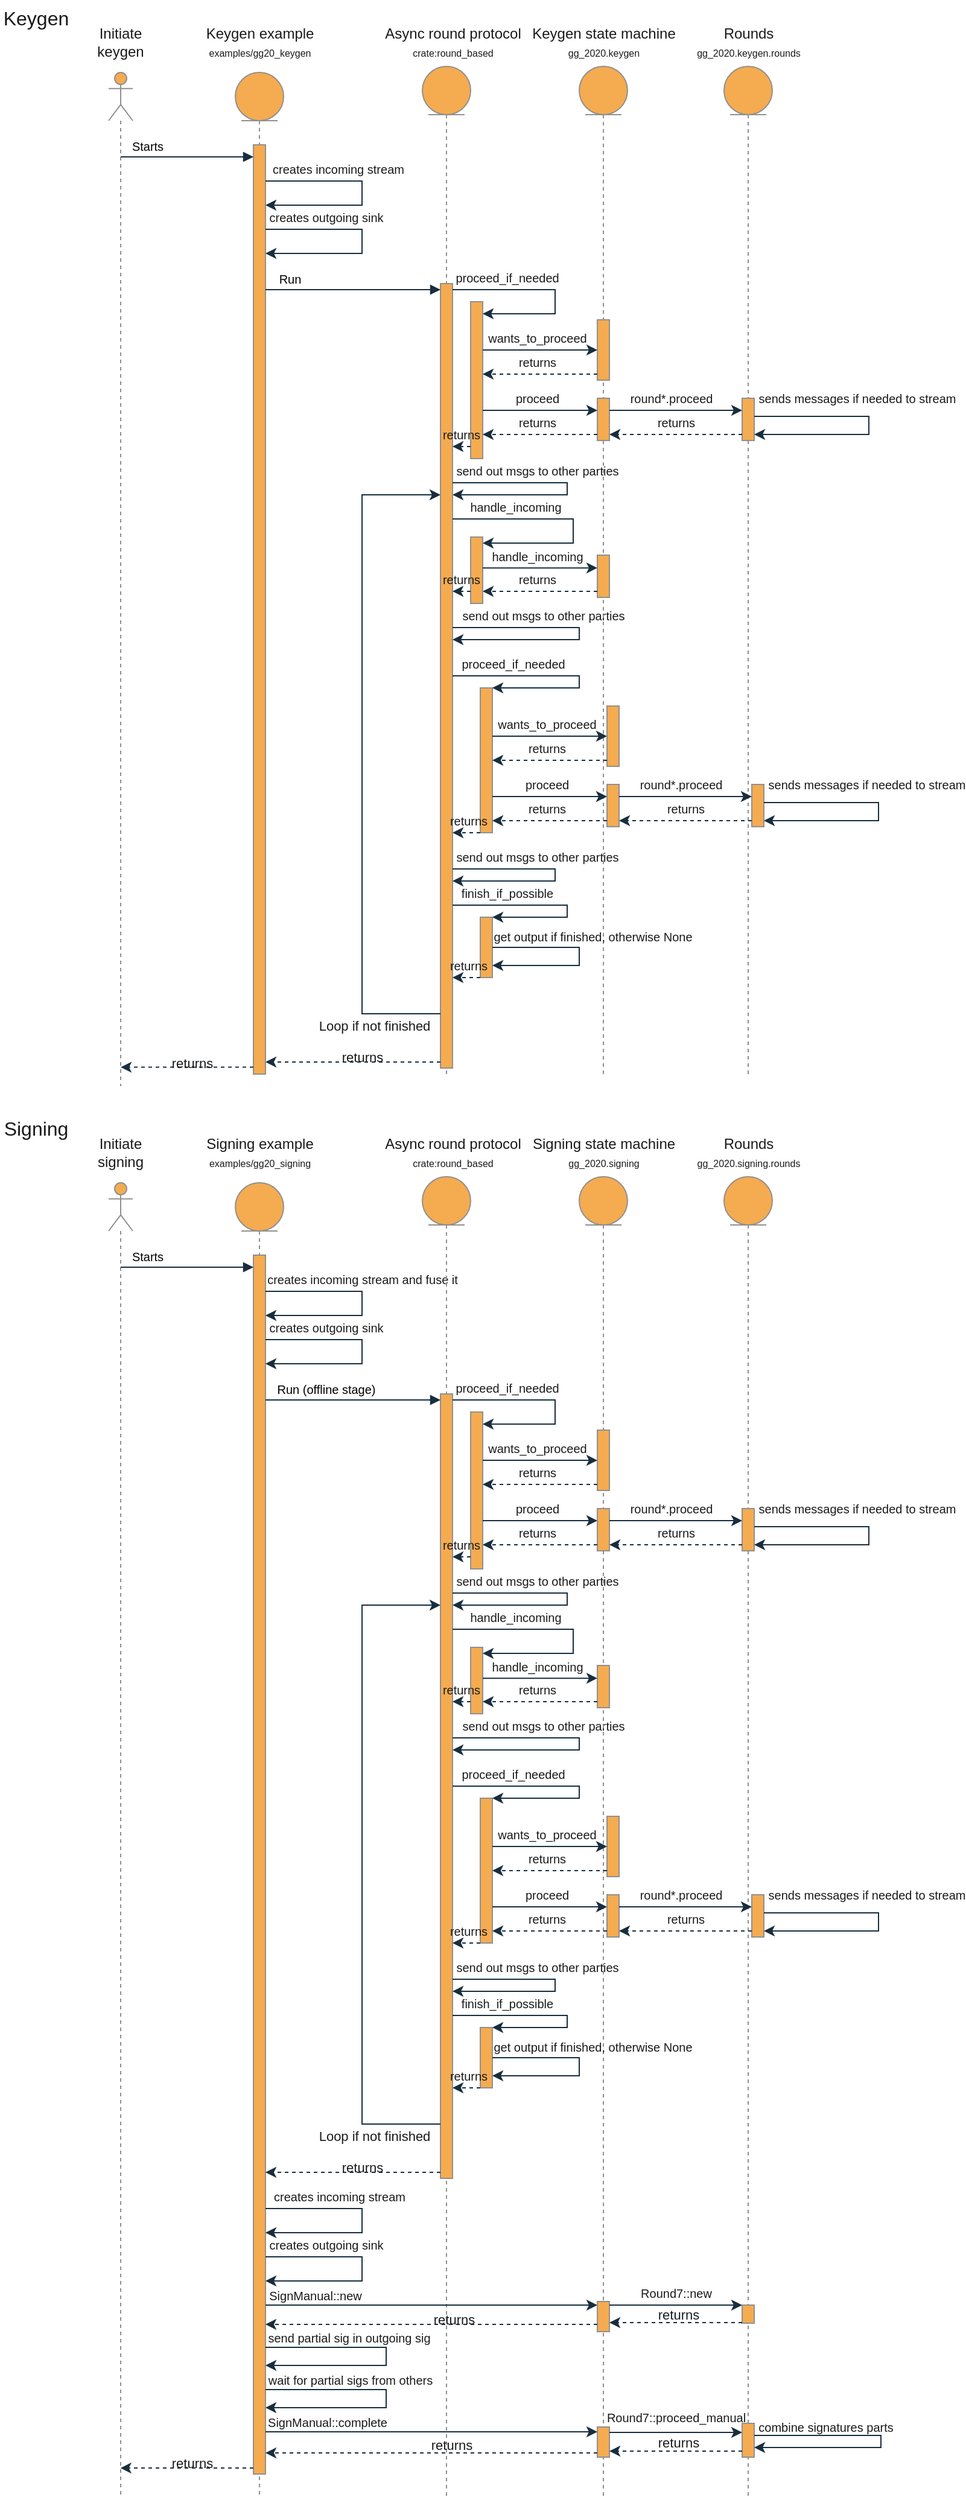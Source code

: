 <mxfile version="21.6.2" type="google">
  <diagram name="Page-1" id="Sfyq2Sj_Z1V3es1mOQpQ">
    <mxGraphModel grid="1" page="1" gridSize="10" guides="1" tooltips="1" connect="1" arrows="1" fold="1" pageScale="1" pageWidth="1200" pageHeight="1600" math="0" shadow="0">
      <root>
        <mxCell id="0" />
        <mxCell id="1" parent="0" />
        <mxCell id="6G9ahUbNiyrmslpl5jez-1" value="" style="shape=umlLifeline;perimeter=lifelinePerimeter;whiteSpace=wrap;html=1;container=1;dropTarget=0;collapsible=0;recursiveResize=0;outlineConnect=0;portConstraint=eastwest;newEdgeStyle={&quot;edgeStyle&quot;:&quot;elbowEdgeStyle&quot;,&quot;elbow&quot;:&quot;vertical&quot;,&quot;curved&quot;:0,&quot;rounded&quot;:0};participant=umlActor;labelBackgroundColor=none;fillColor=#F5AB50;strokeColor=#909090;fontColor=#1A1A1A;" vertex="1" parent="1">
          <mxGeometry x="90" y="60" width="20" height="840" as="geometry" />
        </mxCell>
        <mxCell id="6G9ahUbNiyrmslpl5jez-2" value="Initiate keygen" style="text;html=1;strokeColor=none;fillColor=none;align=center;verticalAlign=middle;whiteSpace=wrap;rounded=0;labelBackgroundColor=none;fontColor=#1A1A1A;" vertex="1" parent="1">
          <mxGeometry x="70" y="20" width="60" height="30" as="geometry" />
        </mxCell>
        <mxCell id="6G9ahUbNiyrmslpl5jez-3" value="Keygen example&lt;br&gt;&lt;font style=&quot;font-size: 8px;&quot;&gt;examples/gg20_keygen&lt;/font&gt;" style="text;html=1;align=center;verticalAlign=middle;resizable=0;points=[];autosize=1;strokeColor=none;fillColor=none;labelBackgroundColor=none;fontColor=#1A1A1A;" vertex="1" parent="1">
          <mxGeometry x="160" y="15" width="110" height="40" as="geometry" />
        </mxCell>
        <mxCell id="6G9ahUbNiyrmslpl5jez-4" value="" style="shape=umlLifeline;perimeter=lifelinePerimeter;whiteSpace=wrap;html=1;container=1;dropTarget=0;collapsible=0;recursiveResize=0;outlineConnect=0;portConstraint=eastwest;newEdgeStyle={&quot;edgeStyle&quot;:&quot;elbowEdgeStyle&quot;,&quot;elbow&quot;:&quot;vertical&quot;,&quot;curved&quot;:0,&quot;rounded&quot;:0};participant=umlEntity;labelBackgroundColor=none;fillColor=#F5AB50;strokeColor=#909090;fontColor=#1A1A1A;" vertex="1" parent="1">
          <mxGeometry x="195" y="60" width="40" height="830" as="geometry" />
        </mxCell>
        <mxCell id="6G9ahUbNiyrmslpl5jez-5" value="" style="html=1;points=[];perimeter=orthogonalPerimeter;outlineConnect=0;targetShapes=umlLifeline;portConstraint=eastwest;newEdgeStyle={&quot;edgeStyle&quot;:&quot;elbowEdgeStyle&quot;,&quot;elbow&quot;:&quot;vertical&quot;,&quot;curved&quot;:0,&quot;rounded&quot;:0};labelBackgroundColor=none;fillColor=#F5AB50;strokeColor=#909090;fontColor=#1A1A1A;" vertex="1" parent="6G9ahUbNiyrmslpl5jez-4">
          <mxGeometry x="15" y="60" width="10" height="770" as="geometry" />
        </mxCell>
        <mxCell id="6G9ahUbNiyrmslpl5jez-7" value="" style="edgeStyle=none;orthogonalLoop=1;jettySize=auto;html=1;rounded=0;labelBackgroundColor=none;fontColor=default;strokeColor=#182E3E;" edge="1" parent="6G9ahUbNiyrmslpl5jez-4" source="6G9ahUbNiyrmslpl5jez-5" target="6G9ahUbNiyrmslpl5jez-5">
          <mxGeometry width="80" relative="1" as="geometry">
            <mxPoint x="150" y="90" as="sourcePoint" />
            <mxPoint x="150" y="110" as="targetPoint" />
            <Array as="points">
              <mxPoint x="105" y="90" />
              <mxPoint x="105" y="110" />
            </Array>
          </mxGeometry>
        </mxCell>
        <mxCell id="6G9ahUbNiyrmslpl5jez-8" value="&lt;span style=&quot;font-size: 10px;&quot;&gt;creates incoming stream&lt;/span&gt;" style="edgeLabel;html=1;align=center;verticalAlign=middle;resizable=0;points=[];labelBackgroundColor=none;fontColor=#1A1A1A;fontSize=10;" vertex="1" connectable="0" parent="6G9ahUbNiyrmslpl5jez-7">
          <mxGeometry x="-0.694" y="-1" relative="1" as="geometry">
            <mxPoint x="32" y="-11" as="offset" />
          </mxGeometry>
        </mxCell>
        <mxCell id="6G9ahUbNiyrmslpl5jez-9" value="" style="edgeStyle=none;orthogonalLoop=1;jettySize=auto;html=1;rounded=0;labelBackgroundColor=none;fontColor=default;strokeColor=#182E3E;" edge="1" parent="6G9ahUbNiyrmslpl5jez-4" source="6G9ahUbNiyrmslpl5jez-5" target="6G9ahUbNiyrmslpl5jez-5">
          <mxGeometry width="80" relative="1" as="geometry">
            <mxPoint x="40" y="130" as="sourcePoint" />
            <mxPoint x="40" y="150" as="targetPoint" />
            <Array as="points">
              <mxPoint x="105" y="130" />
              <mxPoint x="105" y="150" />
            </Array>
          </mxGeometry>
        </mxCell>
        <mxCell id="6G9ahUbNiyrmslpl5jez-10" value="&lt;span style=&quot;font-size: 10px;&quot;&gt;creates outgoing sink&lt;/span&gt;" style="edgeLabel;html=1;align=center;verticalAlign=middle;resizable=0;points=[];labelBackgroundColor=none;fontColor=#1A1A1A;fontSize=10;" vertex="1" connectable="0" parent="6G9ahUbNiyrmslpl5jez-9">
          <mxGeometry x="-0.694" y="-1" relative="1" as="geometry">
            <mxPoint x="22" y="-11" as="offset" />
          </mxGeometry>
        </mxCell>
        <mxCell id="6G9ahUbNiyrmslpl5jez-6" value="&lt;span style=&quot;font-size: 10px;&quot;&gt;Starts&lt;/span&gt;" style="html=1;verticalAlign=bottom;endArrow=block;edgeStyle=elbowEdgeStyle;elbow=vertical;curved=0;rounded=0;labelBackgroundColor=none;fontColor=default;strokeColor=#182E3E;" edge="1" parent="1" source="6G9ahUbNiyrmslpl5jez-1" target="6G9ahUbNiyrmslpl5jez-5">
          <mxGeometry x="-0.604" width="80" relative="1" as="geometry">
            <mxPoint x="130" y="120" as="sourcePoint" />
            <mxPoint x="225" y="120" as="targetPoint" />
            <mxPoint as="offset" />
            <Array as="points">
              <mxPoint x="160" y="130" />
            </Array>
          </mxGeometry>
        </mxCell>
        <mxCell id="6G9ahUbNiyrmslpl5jez-11" value="" style="shape=umlLifeline;perimeter=lifelinePerimeter;whiteSpace=wrap;html=1;container=1;dropTarget=0;collapsible=0;recursiveResize=0;outlineConnect=0;portConstraint=eastwest;newEdgeStyle={&quot;edgeStyle&quot;:&quot;elbowEdgeStyle&quot;,&quot;elbow&quot;:&quot;vertical&quot;,&quot;curved&quot;:0,&quot;rounded&quot;:0};participant=umlEntity;labelBackgroundColor=none;fillColor=#F5AB50;strokeColor=#909090;fontColor=#1A1A1A;" vertex="1" parent="1">
          <mxGeometry x="350" y="55" width="40" height="835" as="geometry" />
        </mxCell>
        <mxCell id="6G9ahUbNiyrmslpl5jez-12" value="" style="html=1;points=[];perimeter=orthogonalPerimeter;outlineConnect=0;targetShapes=umlLifeline;portConstraint=eastwest;newEdgeStyle={&quot;edgeStyle&quot;:&quot;elbowEdgeStyle&quot;,&quot;elbow&quot;:&quot;vertical&quot;,&quot;curved&quot;:0,&quot;rounded&quot;:0};labelBackgroundColor=none;fillColor=#F5AB50;strokeColor=#909090;fontColor=#1A1A1A;" vertex="1" parent="6G9ahUbNiyrmslpl5jez-11">
          <mxGeometry x="15" y="180" width="10" height="650" as="geometry" />
        </mxCell>
        <mxCell id="6G9ahUbNiyrmslpl5jez-65" value="" style="edgeStyle=none;orthogonalLoop=1;jettySize=auto;html=1;rounded=0;labelBackgroundColor=none;strokeColor=#182E3E;fontColor=default;" edge="1" parent="6G9ahUbNiyrmslpl5jez-11" source="6G9ahUbNiyrmslpl5jez-12" target="6G9ahUbNiyrmslpl5jez-12">
          <mxGeometry width="80" relative="1" as="geometry">
            <mxPoint x="35" y="465" as="sourcePoint" />
            <mxPoint x="35" y="475" as="targetPoint" />
            <Array as="points">
              <mxPoint x="130" y="465" />
              <mxPoint x="130" y="475" />
            </Array>
          </mxGeometry>
        </mxCell>
        <mxCell id="6G9ahUbNiyrmslpl5jez-66" value="send out msgs to other parties" style="edgeLabel;html=1;align=center;verticalAlign=middle;resizable=0;points=[];fontSize=10;labelBackgroundColor=none;fontColor=#1A1A1A;" vertex="1" connectable="0" parent="6G9ahUbNiyrmslpl5jez-65">
          <mxGeometry x="-0.542" y="4" relative="1" as="geometry">
            <mxPoint x="24" y="-6" as="offset" />
          </mxGeometry>
        </mxCell>
        <mxCell id="6G9ahUbNiyrmslpl5jez-91" value="" style="edgeStyle=none;orthogonalLoop=1;jettySize=auto;html=1;rounded=0;labelBackgroundColor=none;strokeColor=#182E3E;fontColor=default;" edge="1" parent="6G9ahUbNiyrmslpl5jez-11" source="6G9ahUbNiyrmslpl5jez-12" target="6G9ahUbNiyrmslpl5jez-12">
          <mxGeometry width="80" relative="1" as="geometry">
            <mxPoint x="48" y="665" as="sourcePoint" />
            <mxPoint x="48" y="675" as="targetPoint" />
            <Array as="points">
              <mxPoint x="110" y="665" />
              <mxPoint x="110" y="675" />
            </Array>
          </mxGeometry>
        </mxCell>
        <mxCell id="6G9ahUbNiyrmslpl5jez-92" value="send out msgs to other parties" style="edgeLabel;html=1;align=center;verticalAlign=middle;resizable=0;points=[];fontSize=10;labelBackgroundColor=none;fontColor=#1A1A1A;" vertex="1" connectable="0" parent="6G9ahUbNiyrmslpl5jez-91">
          <mxGeometry x="-0.542" y="4" relative="1" as="geometry">
            <mxPoint x="29" y="-6" as="offset" />
          </mxGeometry>
        </mxCell>
        <mxCell id="6G9ahUbNiyrmslpl5jez-101" value="" style="edgeStyle=none;orthogonalLoop=1;jettySize=auto;html=1;rounded=0;labelBackgroundColor=none;strokeColor=#182E3E;fontColor=default;" edge="1" parent="6G9ahUbNiyrmslpl5jez-11" source="6G9ahUbNiyrmslpl5jez-12" target="6G9ahUbNiyrmslpl5jez-12">
          <mxGeometry width="80" relative="1" as="geometry">
            <mxPoint x="10" y="755" as="sourcePoint" />
            <mxPoint x="-50" y="705" as="targetPoint" />
            <Array as="points">
              <mxPoint x="-50" y="785" />
              <mxPoint x="-50" y="355" />
            </Array>
          </mxGeometry>
        </mxCell>
        <mxCell id="6G9ahUbNiyrmslpl5jez-102" value="Loop if not finished" style="edgeLabel;html=1;align=center;verticalAlign=middle;resizable=0;points=[];labelBackgroundColor=none;fontColor=#1A1A1A;" vertex="1" connectable="0" parent="6G9ahUbNiyrmslpl5jez-101">
          <mxGeometry x="-0.883" y="-2" relative="1" as="geometry">
            <mxPoint x="-22" y="12" as="offset" />
          </mxGeometry>
        </mxCell>
        <mxCell id="6G9ahUbNiyrmslpl5jez-17" value="Async round protocol&lt;br&gt;&lt;span style=&quot;font-size: 8px;&quot;&gt;crate:round_based&lt;/span&gt;" style="text;html=1;align=center;verticalAlign=middle;resizable=0;points=[];autosize=1;strokeColor=none;fillColor=none;labelBackgroundColor=none;fontColor=#1A1A1A;" vertex="1" parent="1">
          <mxGeometry x="305" y="15" width="140" height="40" as="geometry" />
        </mxCell>
        <mxCell id="6G9ahUbNiyrmslpl5jez-19" value="&lt;span style=&quot;font-size: 10px;&quot;&gt;Run&lt;/span&gt;" style="html=1;verticalAlign=bottom;endArrow=block;edgeStyle=elbowEdgeStyle;elbow=vertical;curved=0;rounded=0;labelBackgroundColor=none;fontColor=default;strokeColor=#182E3E;" edge="1" parent="1" source="6G9ahUbNiyrmslpl5jez-5" target="6G9ahUbNiyrmslpl5jez-12">
          <mxGeometry x="-0.724" width="80" relative="1" as="geometry">
            <mxPoint x="240" y="250" as="sourcePoint" />
            <mxPoint x="350" y="250" as="targetPoint" />
            <mxPoint as="offset" />
            <Array as="points">
              <mxPoint x="290" y="240" />
              <mxPoint x="300" y="230" />
            </Array>
          </mxGeometry>
        </mxCell>
        <mxCell id="6G9ahUbNiyrmslpl5jez-20" value="" style="shape=umlLifeline;perimeter=lifelinePerimeter;whiteSpace=wrap;html=1;container=1;dropTarget=0;collapsible=0;recursiveResize=0;outlineConnect=0;portConstraint=eastwest;newEdgeStyle={&quot;edgeStyle&quot;:&quot;elbowEdgeStyle&quot;,&quot;elbow&quot;:&quot;vertical&quot;,&quot;curved&quot;:0,&quot;rounded&quot;:0};participant=umlEntity;labelBackgroundColor=none;fillColor=#F5AB50;strokeColor=#909090;fontColor=#1A1A1A;" vertex="1" parent="1">
          <mxGeometry x="480" y="55" width="40" height="835" as="geometry" />
        </mxCell>
        <mxCell id="6G9ahUbNiyrmslpl5jez-21" value="" style="html=1;points=[];perimeter=orthogonalPerimeter;outlineConnect=0;targetShapes=umlLifeline;portConstraint=eastwest;newEdgeStyle={&quot;edgeStyle&quot;:&quot;elbowEdgeStyle&quot;,&quot;elbow&quot;:&quot;vertical&quot;,&quot;curved&quot;:0,&quot;rounded&quot;:0};labelBackgroundColor=none;fillColor=#F5AB50;strokeColor=#909090;fontColor=#1A1A1A;" vertex="1" parent="6G9ahUbNiyrmslpl5jez-20">
          <mxGeometry x="15" y="210" width="10" height="50" as="geometry" />
        </mxCell>
        <mxCell id="6G9ahUbNiyrmslpl5jez-32" value="" style="html=1;points=[];perimeter=orthogonalPerimeter;outlineConnect=0;targetShapes=umlLifeline;portConstraint=eastwest;newEdgeStyle={&quot;edgeStyle&quot;:&quot;elbowEdgeStyle&quot;,&quot;elbow&quot;:&quot;vertical&quot;,&quot;curved&quot;:0,&quot;rounded&quot;:0};labelBackgroundColor=none;fillColor=#F5AB50;strokeColor=#909090;fontColor=#1A1A1A;" vertex="1" parent="6G9ahUbNiyrmslpl5jez-20">
          <mxGeometry x="15" y="275" width="10" height="35" as="geometry" />
        </mxCell>
        <mxCell id="6G9ahUbNiyrmslpl5jez-58" value="" style="html=1;points=[];perimeter=orthogonalPerimeter;outlineConnect=0;targetShapes=umlLifeline;portConstraint=eastwest;newEdgeStyle={&quot;edgeStyle&quot;:&quot;elbowEdgeStyle&quot;,&quot;elbow&quot;:&quot;vertical&quot;,&quot;curved&quot;:0,&quot;rounded&quot;:0};labelBackgroundColor=none;fillColor=#F5AB50;strokeColor=#909090;fontColor=#1A1A1A;" vertex="1" parent="6G9ahUbNiyrmslpl5jez-20">
          <mxGeometry x="15" y="405" width="10" height="35" as="geometry" />
        </mxCell>
        <mxCell id="6G9ahUbNiyrmslpl5jez-22" value="Keygen state machine&lt;br&gt;&lt;span style=&quot;font-size: 8px;&quot;&gt;gg_2020.keygen&lt;/span&gt;" style="text;html=1;align=center;verticalAlign=middle;resizable=0;points=[];autosize=1;strokeColor=none;fillColor=none;labelBackgroundColor=none;fontColor=#1A1A1A;" vertex="1" parent="1">
          <mxGeometry x="430" y="15" width="140" height="40" as="geometry" />
        </mxCell>
        <mxCell id="6G9ahUbNiyrmslpl5jez-24" value="" style="html=1;points=[];perimeter=orthogonalPerimeter;outlineConnect=0;targetShapes=umlLifeline;portConstraint=eastwest;newEdgeStyle={&quot;edgeStyle&quot;:&quot;elbowEdgeStyle&quot;,&quot;elbow&quot;:&quot;vertical&quot;,&quot;curved&quot;:0,&quot;rounded&quot;:0};labelBackgroundColor=none;fillColor=#F5AB50;strokeColor=#909090;fontColor=#1A1A1A;" vertex="1" parent="1">
          <mxGeometry x="390" y="250" width="10" height="130" as="geometry" />
        </mxCell>
        <mxCell id="6G9ahUbNiyrmslpl5jez-25" value="" style="edgeStyle=none;orthogonalLoop=1;jettySize=auto;html=1;rounded=0;labelBackgroundColor=none;strokeColor=#182E3E;fontColor=default;" edge="1" parent="1" source="6G9ahUbNiyrmslpl5jez-12" target="6G9ahUbNiyrmslpl5jez-24">
          <mxGeometry width="80" relative="1" as="geometry">
            <mxPoint x="420" y="240" as="sourcePoint" />
            <mxPoint x="550" y="250" as="targetPoint" />
            <Array as="points">
              <mxPoint x="460" y="240" />
              <mxPoint x="460" y="260" />
            </Array>
          </mxGeometry>
        </mxCell>
        <mxCell id="6G9ahUbNiyrmslpl5jez-26" value="proceed_if_needed" style="edgeLabel;html=1;align=center;verticalAlign=middle;resizable=0;points=[];fontSize=10;labelBackgroundColor=none;fontColor=#1A1A1A;" vertex="1" connectable="0" parent="6G9ahUbNiyrmslpl5jez-25">
          <mxGeometry x="-0.542" y="4" relative="1" as="geometry">
            <mxPoint x="7" y="-6" as="offset" />
          </mxGeometry>
        </mxCell>
        <mxCell id="6G9ahUbNiyrmslpl5jez-28" value="" style="edgeStyle=none;orthogonalLoop=1;jettySize=auto;html=1;rounded=0;labelBackgroundColor=none;strokeColor=#182E3E;fontColor=default;" edge="1" parent="1" source="6G9ahUbNiyrmslpl5jez-24" target="6G9ahUbNiyrmslpl5jez-21">
          <mxGeometry width="80" relative="1" as="geometry">
            <mxPoint x="410" y="270" as="sourcePoint" />
            <mxPoint x="490" y="270" as="targetPoint" />
            <Array as="points">
              <mxPoint x="450" y="290" />
            </Array>
          </mxGeometry>
        </mxCell>
        <mxCell id="6G9ahUbNiyrmslpl5jez-31" value="wants_to_proceed" style="edgeLabel;html=1;align=center;verticalAlign=middle;resizable=0;points=[];fontSize=10;labelBackgroundColor=none;fontColor=#1A1A1A;" vertex="1" connectable="0" parent="6G9ahUbNiyrmslpl5jez-28">
          <mxGeometry x="-0.147" y="1" relative="1" as="geometry">
            <mxPoint x="4" y="-9" as="offset" />
          </mxGeometry>
        </mxCell>
        <mxCell id="6G9ahUbNiyrmslpl5jez-29" value="" style="edgeStyle=none;orthogonalLoop=1;jettySize=auto;html=1;rounded=0;dashed=1;startArrow=none;startFill=0;endArrow=classic;endFill=1;labelBackgroundColor=none;strokeColor=#182E3E;fontColor=default;" edge="1" parent="1">
          <mxGeometry width="80" relative="1" as="geometry">
            <mxPoint x="495" y="310" as="sourcePoint" />
            <mxPoint x="400" y="310" as="targetPoint" />
            <Array as="points">
              <mxPoint x="450" y="310" />
            </Array>
          </mxGeometry>
        </mxCell>
        <mxCell id="6G9ahUbNiyrmslpl5jez-30" value="returns" style="edgeLabel;html=1;align=center;verticalAlign=middle;resizable=0;points=[];fontSize=10;labelBackgroundColor=none;fontColor=#1A1A1A;" vertex="1" connectable="0" parent="6G9ahUbNiyrmslpl5jez-29">
          <mxGeometry x="-0.361" y="2" relative="1" as="geometry">
            <mxPoint x="-20" y="-12" as="offset" />
          </mxGeometry>
        </mxCell>
        <mxCell id="6G9ahUbNiyrmslpl5jez-33" value="" style="edgeStyle=none;orthogonalLoop=1;jettySize=auto;html=1;rounded=0;labelBackgroundColor=none;strokeColor=#182E3E;fontColor=default;" edge="1" parent="1" source="6G9ahUbNiyrmslpl5jez-24" target="6G9ahUbNiyrmslpl5jez-32">
          <mxGeometry width="80" relative="1" as="geometry">
            <mxPoint x="410" y="340" as="sourcePoint" />
            <mxPoint x="505" y="340" as="targetPoint" />
            <Array as="points">
              <mxPoint x="460" y="340" />
            </Array>
          </mxGeometry>
        </mxCell>
        <mxCell id="6G9ahUbNiyrmslpl5jez-34" value="proceed" style="edgeLabel;html=1;align=center;verticalAlign=middle;resizable=0;points=[];fontSize=10;labelBackgroundColor=none;fontColor=#1A1A1A;" vertex="1" connectable="0" parent="6G9ahUbNiyrmslpl5jez-33">
          <mxGeometry x="-0.147" y="1" relative="1" as="geometry">
            <mxPoint x="4" y="-9" as="offset" />
          </mxGeometry>
        </mxCell>
        <mxCell id="6G9ahUbNiyrmslpl5jez-35" value="" style="shape=umlLifeline;perimeter=lifelinePerimeter;whiteSpace=wrap;html=1;container=1;dropTarget=0;collapsible=0;recursiveResize=0;outlineConnect=0;portConstraint=eastwest;newEdgeStyle={&quot;edgeStyle&quot;:&quot;elbowEdgeStyle&quot;,&quot;elbow&quot;:&quot;vertical&quot;,&quot;curved&quot;:0,&quot;rounded&quot;:0};participant=umlEntity;labelBackgroundColor=none;fillColor=#F5AB50;strokeColor=#909090;fontColor=#1A1A1A;" vertex="1" parent="1">
          <mxGeometry x="600" y="55" width="40" height="835" as="geometry" />
        </mxCell>
        <mxCell id="6G9ahUbNiyrmslpl5jez-37" value="" style="html=1;points=[];perimeter=orthogonalPerimeter;outlineConnect=0;targetShapes=umlLifeline;portConstraint=eastwest;newEdgeStyle={&quot;edgeStyle&quot;:&quot;elbowEdgeStyle&quot;,&quot;elbow&quot;:&quot;vertical&quot;,&quot;curved&quot;:0,&quot;rounded&quot;:0};labelBackgroundColor=none;fillColor=#F5AB50;strokeColor=#909090;fontColor=#1A1A1A;" vertex="1" parent="6G9ahUbNiyrmslpl5jez-35">
          <mxGeometry x="15" y="275" width="10" height="35" as="geometry" />
        </mxCell>
        <mxCell id="6G9ahUbNiyrmslpl5jez-38" value="Rounds&lt;br&gt;&lt;span style=&quot;font-size: 8px;&quot;&gt;gg_2020.keygen.rounds&lt;/span&gt;" style="text;html=1;align=center;verticalAlign=middle;resizable=0;points=[];autosize=1;strokeColor=none;fillColor=none;labelBackgroundColor=none;fontColor=#1A1A1A;" vertex="1" parent="1">
          <mxGeometry x="565" y="15" width="110" height="40" as="geometry" />
        </mxCell>
        <mxCell id="6G9ahUbNiyrmslpl5jez-39" value="" style="edgeStyle=none;orthogonalLoop=1;jettySize=auto;html=1;rounded=0;labelBackgroundColor=none;strokeColor=#182E3E;fontColor=default;" edge="1" parent="1" source="6G9ahUbNiyrmslpl5jez-32" target="6G9ahUbNiyrmslpl5jez-37">
          <mxGeometry width="80" relative="1" as="geometry">
            <mxPoint x="520" y="340" as="sourcePoint" />
            <mxPoint x="615" y="340" as="targetPoint" />
            <Array as="points">
              <mxPoint x="580" y="340" />
            </Array>
          </mxGeometry>
        </mxCell>
        <mxCell id="6G9ahUbNiyrmslpl5jez-40" value="round*.proceed" style="edgeLabel;html=1;align=center;verticalAlign=middle;resizable=0;points=[];fontSize=10;labelBackgroundColor=none;fontColor=#1A1A1A;" vertex="1" connectable="0" parent="6G9ahUbNiyrmslpl5jez-39">
          <mxGeometry x="-0.147" y="1" relative="1" as="geometry">
            <mxPoint x="4" y="-9" as="offset" />
          </mxGeometry>
        </mxCell>
        <mxCell id="6G9ahUbNiyrmslpl5jez-41" value="" style="edgeStyle=none;orthogonalLoop=1;jettySize=auto;html=1;rounded=0;labelBackgroundColor=none;fontColor=default;strokeColor=#182E3E;" edge="1" parent="1" target="6G9ahUbNiyrmslpl5jez-37">
          <mxGeometry width="80" relative="1" as="geometry">
            <mxPoint x="625" y="345" as="sourcePoint" />
            <mxPoint x="625" y="365" as="targetPoint" />
            <Array as="points">
              <mxPoint x="720" y="345" />
              <mxPoint x="720" y="360" />
            </Array>
          </mxGeometry>
        </mxCell>
        <mxCell id="6G9ahUbNiyrmslpl5jez-42" value="&lt;span style=&quot;font-size: 10px;&quot;&gt;sends messages if needed to stream&lt;/span&gt;" style="edgeLabel;html=1;align=center;verticalAlign=middle;resizable=0;points=[];labelBackgroundColor=none;fontColor=#1A1A1A;fontSize=10;" vertex="1" connectable="0" parent="6G9ahUbNiyrmslpl5jez-41">
          <mxGeometry x="-0.694" y="-1" relative="1" as="geometry">
            <mxPoint x="53" y="-16" as="offset" />
          </mxGeometry>
        </mxCell>
        <mxCell id="6G9ahUbNiyrmslpl5jez-43" value="" style="edgeStyle=none;orthogonalLoop=1;jettySize=auto;html=1;rounded=0;dashed=1;startArrow=none;startFill=0;endArrow=classic;endFill=1;labelBackgroundColor=none;strokeColor=#182E3E;fontColor=default;" edge="1" parent="1" source="6G9ahUbNiyrmslpl5jez-37" target="6G9ahUbNiyrmslpl5jez-32">
          <mxGeometry width="80" relative="1" as="geometry">
            <mxPoint x="615" y="360" as="sourcePoint" />
            <mxPoint x="520" y="360" as="targetPoint" />
            <Array as="points">
              <mxPoint x="570" y="360" />
            </Array>
          </mxGeometry>
        </mxCell>
        <mxCell id="6G9ahUbNiyrmslpl5jez-44" value="returns" style="edgeLabel;html=1;align=center;verticalAlign=middle;resizable=0;points=[];fontSize=10;labelBackgroundColor=none;fontColor=#1A1A1A;" vertex="1" connectable="0" parent="6G9ahUbNiyrmslpl5jez-43">
          <mxGeometry x="-0.361" y="2" relative="1" as="geometry">
            <mxPoint x="-20" y="-12" as="offset" />
          </mxGeometry>
        </mxCell>
        <mxCell id="6G9ahUbNiyrmslpl5jez-45" value="" style="edgeStyle=none;orthogonalLoop=1;jettySize=auto;html=1;rounded=0;dashed=1;startArrow=none;startFill=0;endArrow=classic;endFill=1;labelBackgroundColor=none;strokeColor=#182E3E;fontColor=default;" edge="1" parent="1" source="6G9ahUbNiyrmslpl5jez-32" target="6G9ahUbNiyrmslpl5jez-24">
          <mxGeometry width="80" relative="1" as="geometry">
            <mxPoint x="625" y="370" as="sourcePoint" />
            <mxPoint x="515" y="370" as="targetPoint" />
            <Array as="points">
              <mxPoint x="460" y="360" />
            </Array>
          </mxGeometry>
        </mxCell>
        <mxCell id="6G9ahUbNiyrmslpl5jez-46" value="returns" style="edgeLabel;html=1;align=center;verticalAlign=middle;resizable=0;points=[];fontSize=10;labelBackgroundColor=none;fontColor=#1A1A1A;" vertex="1" connectable="0" parent="6G9ahUbNiyrmslpl5jez-45">
          <mxGeometry x="-0.361" y="2" relative="1" as="geometry">
            <mxPoint x="-20" y="-12" as="offset" />
          </mxGeometry>
        </mxCell>
        <mxCell id="6G9ahUbNiyrmslpl5jez-49" value="" style="edgeStyle=none;orthogonalLoop=1;jettySize=auto;html=1;rounded=0;dashed=1;startArrow=none;startFill=0;endArrow=classic;endFill=1;labelBackgroundColor=none;strokeColor=#182E3E;fontColor=default;" edge="1" parent="1" source="6G9ahUbNiyrmslpl5jez-24" target="6G9ahUbNiyrmslpl5jez-12">
          <mxGeometry width="80" relative="1" as="geometry">
            <mxPoint x="505" y="370" as="sourcePoint" />
            <mxPoint x="410" y="370" as="targetPoint" />
            <Array as="points">
              <mxPoint x="380" y="370" />
            </Array>
          </mxGeometry>
        </mxCell>
        <mxCell id="6G9ahUbNiyrmslpl5jez-50" value="returns" style="edgeLabel;html=1;align=center;verticalAlign=middle;resizable=0;points=[];fontSize=10;labelBackgroundColor=none;fontColor=#1A1A1A;" vertex="1" connectable="0" parent="6G9ahUbNiyrmslpl5jez-49">
          <mxGeometry x="-0.361" y="2" relative="1" as="geometry">
            <mxPoint x="-3" y="-12" as="offset" />
          </mxGeometry>
        </mxCell>
        <mxCell id="6G9ahUbNiyrmslpl5jez-51" value="" style="edgeStyle=none;orthogonalLoop=1;jettySize=auto;html=1;rounded=0;labelBackgroundColor=none;strokeColor=#182E3E;fontColor=default;" edge="1" parent="1">
          <mxGeometry width="80" relative="1" as="geometry">
            <mxPoint x="375" y="400" as="sourcePoint" />
            <mxPoint x="375" y="410" as="targetPoint" />
            <Array as="points">
              <mxPoint x="470" y="400" />
              <mxPoint x="470" y="410" />
            </Array>
          </mxGeometry>
        </mxCell>
        <mxCell id="6G9ahUbNiyrmslpl5jez-52" value="send out msgs to other parties" style="edgeLabel;html=1;align=center;verticalAlign=middle;resizable=0;points=[];fontSize=10;labelBackgroundColor=none;fontColor=#1A1A1A;" vertex="1" connectable="0" parent="6G9ahUbNiyrmslpl5jez-51">
          <mxGeometry x="-0.542" y="4" relative="1" as="geometry">
            <mxPoint x="24" y="-6" as="offset" />
          </mxGeometry>
        </mxCell>
        <mxCell id="6G9ahUbNiyrmslpl5jez-55" value="" style="html=1;points=[];perimeter=orthogonalPerimeter;outlineConnect=0;targetShapes=umlLifeline;portConstraint=eastwest;newEdgeStyle={&quot;edgeStyle&quot;:&quot;elbowEdgeStyle&quot;,&quot;elbow&quot;:&quot;vertical&quot;,&quot;curved&quot;:0,&quot;rounded&quot;:0};labelBackgroundColor=none;fillColor=#F5AB50;strokeColor=#909090;fontColor=#1A1A1A;" vertex="1" parent="1">
          <mxGeometry x="390" y="445" width="10" height="55" as="geometry" />
        </mxCell>
        <mxCell id="6G9ahUbNiyrmslpl5jez-56" value="" style="edgeStyle=none;orthogonalLoop=1;jettySize=auto;html=1;rounded=0;labelBackgroundColor=none;strokeColor=#182E3E;fontColor=default;" edge="1" parent="1" source="6G9ahUbNiyrmslpl5jez-12" target="6G9ahUbNiyrmslpl5jez-55">
          <mxGeometry width="80" relative="1" as="geometry">
            <mxPoint x="370" y="430" as="sourcePoint" />
            <mxPoint x="415" y="460" as="targetPoint" />
            <Array as="points">
              <mxPoint x="420" y="430" />
              <mxPoint x="475" y="430" />
              <mxPoint x="475" y="450" />
            </Array>
          </mxGeometry>
        </mxCell>
        <mxCell id="6G9ahUbNiyrmslpl5jez-57" value="handle_incoming" style="edgeLabel;html=1;align=center;verticalAlign=middle;resizable=0;points=[];fontSize=10;labelBackgroundColor=none;fontColor=#1A1A1A;" vertex="1" connectable="0" parent="6G9ahUbNiyrmslpl5jez-56">
          <mxGeometry x="-0.542" y="4" relative="1" as="geometry">
            <mxPoint x="7" y="-6" as="offset" />
          </mxGeometry>
        </mxCell>
        <mxCell id="6G9ahUbNiyrmslpl5jez-59" value="" style="edgeStyle=none;orthogonalLoop=1;jettySize=auto;html=1;rounded=0;labelBackgroundColor=none;strokeColor=#182E3E;fontColor=default;" edge="1" parent="1">
          <mxGeometry width="80" relative="1" as="geometry">
            <mxPoint x="400" y="470.58" as="sourcePoint" />
            <mxPoint x="495" y="470.58" as="targetPoint" />
            <Array as="points">
              <mxPoint x="460" y="470.58" />
            </Array>
          </mxGeometry>
        </mxCell>
        <mxCell id="6G9ahUbNiyrmslpl5jez-60" value="handle_incoming" style="edgeLabel;html=1;align=center;verticalAlign=middle;resizable=0;points=[];fontSize=10;labelBackgroundColor=none;fontColor=#1A1A1A;" vertex="1" connectable="0" parent="6G9ahUbNiyrmslpl5jez-59">
          <mxGeometry x="-0.147" y="1" relative="1" as="geometry">
            <mxPoint x="4" y="-9" as="offset" />
          </mxGeometry>
        </mxCell>
        <mxCell id="6G9ahUbNiyrmslpl5jez-61" value="" style="edgeStyle=none;orthogonalLoop=1;jettySize=auto;html=1;rounded=0;dashed=1;startArrow=none;startFill=0;endArrow=classic;endFill=1;labelBackgroundColor=none;strokeColor=#182E3E;fontColor=default;" edge="1" parent="1" source="6G9ahUbNiyrmslpl5jez-58" target="6G9ahUbNiyrmslpl5jez-55">
          <mxGeometry width="80" relative="1" as="geometry">
            <mxPoint x="625" y="370" as="sourcePoint" />
            <mxPoint x="515" y="370" as="targetPoint" />
            <Array as="points">
              <mxPoint x="460" y="490" />
            </Array>
          </mxGeometry>
        </mxCell>
        <mxCell id="6G9ahUbNiyrmslpl5jez-62" value="returns" style="edgeLabel;html=1;align=center;verticalAlign=middle;resizable=0;points=[];fontSize=10;labelBackgroundColor=none;fontColor=#1A1A1A;" vertex="1" connectable="0" parent="6G9ahUbNiyrmslpl5jez-61">
          <mxGeometry x="-0.361" y="2" relative="1" as="geometry">
            <mxPoint x="-20" y="-12" as="offset" />
          </mxGeometry>
        </mxCell>
        <mxCell id="6G9ahUbNiyrmslpl5jez-63" value="" style="edgeStyle=none;orthogonalLoop=1;jettySize=auto;html=1;rounded=0;dashed=1;startArrow=none;startFill=0;endArrow=classic;endFill=1;labelBackgroundColor=none;strokeColor=#182E3E;fontColor=default;" edge="1" parent="1" source="6G9ahUbNiyrmslpl5jez-55" target="6G9ahUbNiyrmslpl5jez-12">
          <mxGeometry width="80" relative="1" as="geometry">
            <mxPoint x="400" y="380" as="sourcePoint" />
            <mxPoint x="385" y="380" as="targetPoint" />
            <Array as="points">
              <mxPoint x="380" y="490" />
            </Array>
          </mxGeometry>
        </mxCell>
        <mxCell id="6G9ahUbNiyrmslpl5jez-64" value="returns" style="edgeLabel;html=1;align=center;verticalAlign=middle;resizable=0;points=[];fontSize=10;labelBackgroundColor=none;fontColor=#1A1A1A;" vertex="1" connectable="0" parent="6G9ahUbNiyrmslpl5jez-63">
          <mxGeometry x="-0.361" y="2" relative="1" as="geometry">
            <mxPoint x="-3" y="-12" as="offset" />
          </mxGeometry>
        </mxCell>
        <mxCell id="6G9ahUbNiyrmslpl5jez-67" value="" style="html=1;points=[];perimeter=orthogonalPerimeter;outlineConnect=0;targetShapes=umlLifeline;portConstraint=eastwest;newEdgeStyle={&quot;edgeStyle&quot;:&quot;elbowEdgeStyle&quot;,&quot;elbow&quot;:&quot;vertical&quot;,&quot;curved&quot;:0,&quot;rounded&quot;:0};labelBackgroundColor=none;fillColor=#F5AB50;strokeColor=#909090;fontColor=#1A1A1A;" vertex="1" parent="1">
          <mxGeometry x="503" y="585" width="10" height="50" as="geometry" />
        </mxCell>
        <mxCell id="6G9ahUbNiyrmslpl5jez-68" value="" style="html=1;points=[];perimeter=orthogonalPerimeter;outlineConnect=0;targetShapes=umlLifeline;portConstraint=eastwest;newEdgeStyle={&quot;edgeStyle&quot;:&quot;elbowEdgeStyle&quot;,&quot;elbow&quot;:&quot;vertical&quot;,&quot;curved&quot;:0,&quot;rounded&quot;:0};labelBackgroundColor=none;fillColor=#F5AB50;strokeColor=#909090;fontColor=#1A1A1A;" vertex="1" parent="1">
          <mxGeometry x="503" y="650" width="10" height="35" as="geometry" />
        </mxCell>
        <mxCell id="6G9ahUbNiyrmslpl5jez-69" value="" style="html=1;points=[];perimeter=orthogonalPerimeter;outlineConnect=0;targetShapes=umlLifeline;portConstraint=eastwest;newEdgeStyle={&quot;edgeStyle&quot;:&quot;elbowEdgeStyle&quot;,&quot;elbow&quot;:&quot;vertical&quot;,&quot;curved&quot;:0,&quot;rounded&quot;:0};labelBackgroundColor=none;fillColor=#F5AB50;strokeColor=#909090;fontColor=#1A1A1A;" vertex="1" parent="1">
          <mxGeometry x="398" y="570" width="10" height="120" as="geometry" />
        </mxCell>
        <mxCell id="6G9ahUbNiyrmslpl5jez-71" value="" style="edgeStyle=none;orthogonalLoop=1;jettySize=auto;html=1;rounded=0;labelBackgroundColor=none;strokeColor=#182E3E;fontColor=default;" edge="1" parent="1" source="6G9ahUbNiyrmslpl5jez-69" target="6G9ahUbNiyrmslpl5jez-67">
          <mxGeometry width="80" relative="1" as="geometry">
            <mxPoint x="418" y="590" as="sourcePoint" />
            <mxPoint x="498" y="590" as="targetPoint" />
            <Array as="points">
              <mxPoint x="458" y="610" />
            </Array>
          </mxGeometry>
        </mxCell>
        <mxCell id="6G9ahUbNiyrmslpl5jez-72" value="wants_to_proceed" style="edgeLabel;html=1;align=center;verticalAlign=middle;resizable=0;points=[];fontSize=10;labelBackgroundColor=none;fontColor=#1A1A1A;" vertex="1" connectable="0" parent="6G9ahUbNiyrmslpl5jez-71">
          <mxGeometry x="-0.147" y="1" relative="1" as="geometry">
            <mxPoint x="4" y="-9" as="offset" />
          </mxGeometry>
        </mxCell>
        <mxCell id="6G9ahUbNiyrmslpl5jez-73" value="" style="edgeStyle=none;orthogonalLoop=1;jettySize=auto;html=1;rounded=0;dashed=1;startArrow=none;startFill=0;endArrow=classic;endFill=1;labelBackgroundColor=none;strokeColor=#182E3E;fontColor=default;" edge="1" parent="1">
          <mxGeometry width="80" relative="1" as="geometry">
            <mxPoint x="503" y="630" as="sourcePoint" />
            <mxPoint x="408" y="630" as="targetPoint" />
            <Array as="points">
              <mxPoint x="458" y="630" />
            </Array>
          </mxGeometry>
        </mxCell>
        <mxCell id="6G9ahUbNiyrmslpl5jez-74" value="returns" style="edgeLabel;html=1;align=center;verticalAlign=middle;resizable=0;points=[];fontSize=10;labelBackgroundColor=none;fontColor=#1A1A1A;" vertex="1" connectable="0" parent="6G9ahUbNiyrmslpl5jez-73">
          <mxGeometry x="-0.361" y="2" relative="1" as="geometry">
            <mxPoint x="-20" y="-12" as="offset" />
          </mxGeometry>
        </mxCell>
        <mxCell id="6G9ahUbNiyrmslpl5jez-75" value="" style="edgeStyle=none;orthogonalLoop=1;jettySize=auto;html=1;rounded=0;labelBackgroundColor=none;strokeColor=#182E3E;fontColor=default;" edge="1" parent="1" source="6G9ahUbNiyrmslpl5jez-69" target="6G9ahUbNiyrmslpl5jez-68">
          <mxGeometry width="80" relative="1" as="geometry">
            <mxPoint x="418" y="660" as="sourcePoint" />
            <mxPoint x="513" y="660" as="targetPoint" />
            <Array as="points">
              <mxPoint x="468" y="660" />
            </Array>
          </mxGeometry>
        </mxCell>
        <mxCell id="6G9ahUbNiyrmslpl5jez-76" value="proceed" style="edgeLabel;html=1;align=center;verticalAlign=middle;resizable=0;points=[];fontSize=10;labelBackgroundColor=none;fontColor=#1A1A1A;" vertex="1" connectable="0" parent="6G9ahUbNiyrmslpl5jez-75">
          <mxGeometry x="-0.147" y="1" relative="1" as="geometry">
            <mxPoint x="4" y="-9" as="offset" />
          </mxGeometry>
        </mxCell>
        <mxCell id="6G9ahUbNiyrmslpl5jez-77" value="" style="html=1;points=[];perimeter=orthogonalPerimeter;outlineConnect=0;targetShapes=umlLifeline;portConstraint=eastwest;newEdgeStyle={&quot;edgeStyle&quot;:&quot;elbowEdgeStyle&quot;,&quot;elbow&quot;:&quot;vertical&quot;,&quot;curved&quot;:0,&quot;rounded&quot;:0};labelBackgroundColor=none;fillColor=#F5AB50;strokeColor=#909090;fontColor=#1A1A1A;" vertex="1" parent="1">
          <mxGeometry x="623" y="650" width="10" height="35" as="geometry" />
        </mxCell>
        <mxCell id="6G9ahUbNiyrmslpl5jez-78" value="" style="edgeStyle=none;orthogonalLoop=1;jettySize=auto;html=1;rounded=0;labelBackgroundColor=none;strokeColor=#182E3E;fontColor=default;" edge="1" parent="1" source="6G9ahUbNiyrmslpl5jez-68" target="6G9ahUbNiyrmslpl5jez-77">
          <mxGeometry width="80" relative="1" as="geometry">
            <mxPoint x="528" y="660" as="sourcePoint" />
            <mxPoint x="623" y="660" as="targetPoint" />
            <Array as="points">
              <mxPoint x="588" y="660" />
            </Array>
          </mxGeometry>
        </mxCell>
        <mxCell id="6G9ahUbNiyrmslpl5jez-79" value="round*.proceed" style="edgeLabel;html=1;align=center;verticalAlign=middle;resizable=0;points=[];fontSize=10;labelBackgroundColor=none;fontColor=#1A1A1A;" vertex="1" connectable="0" parent="6G9ahUbNiyrmslpl5jez-78">
          <mxGeometry x="-0.147" y="1" relative="1" as="geometry">
            <mxPoint x="4" y="-9" as="offset" />
          </mxGeometry>
        </mxCell>
        <mxCell id="6G9ahUbNiyrmslpl5jez-80" value="" style="edgeStyle=none;orthogonalLoop=1;jettySize=auto;html=1;rounded=0;labelBackgroundColor=none;fontColor=default;strokeColor=#182E3E;" edge="1" parent="1" target="6G9ahUbNiyrmslpl5jez-77">
          <mxGeometry width="80" relative="1" as="geometry">
            <mxPoint x="633" y="665" as="sourcePoint" />
            <mxPoint x="633" y="685" as="targetPoint" />
            <Array as="points">
              <mxPoint x="728" y="665" />
              <mxPoint x="728" y="680" />
            </Array>
          </mxGeometry>
        </mxCell>
        <mxCell id="6G9ahUbNiyrmslpl5jez-81" value="&lt;span style=&quot;font-size: 10px;&quot;&gt;sends messages if needed to stream&lt;/span&gt;" style="edgeLabel;html=1;align=center;verticalAlign=middle;resizable=0;points=[];labelBackgroundColor=none;fontColor=#1A1A1A;fontSize=10;" vertex="1" connectable="0" parent="6G9ahUbNiyrmslpl5jez-80">
          <mxGeometry x="-0.694" y="-1" relative="1" as="geometry">
            <mxPoint x="53" y="-16" as="offset" />
          </mxGeometry>
        </mxCell>
        <mxCell id="6G9ahUbNiyrmslpl5jez-82" value="" style="edgeStyle=none;orthogonalLoop=1;jettySize=auto;html=1;rounded=0;dashed=1;startArrow=none;startFill=0;endArrow=classic;endFill=1;labelBackgroundColor=none;strokeColor=#182E3E;fontColor=default;" edge="1" parent="1" source="6G9ahUbNiyrmslpl5jez-77" target="6G9ahUbNiyrmslpl5jez-68">
          <mxGeometry width="80" relative="1" as="geometry">
            <mxPoint x="623" y="680" as="sourcePoint" />
            <mxPoint x="528" y="680" as="targetPoint" />
            <Array as="points">
              <mxPoint x="578" y="680" />
            </Array>
          </mxGeometry>
        </mxCell>
        <mxCell id="6G9ahUbNiyrmslpl5jez-83" value="returns" style="edgeLabel;html=1;align=center;verticalAlign=middle;resizable=0;points=[];fontSize=10;labelBackgroundColor=none;fontColor=#1A1A1A;" vertex="1" connectable="0" parent="6G9ahUbNiyrmslpl5jez-82">
          <mxGeometry x="-0.361" y="2" relative="1" as="geometry">
            <mxPoint x="-20" y="-12" as="offset" />
          </mxGeometry>
        </mxCell>
        <mxCell id="6G9ahUbNiyrmslpl5jez-84" value="" style="edgeStyle=none;orthogonalLoop=1;jettySize=auto;html=1;rounded=0;dashed=1;startArrow=none;startFill=0;endArrow=classic;endFill=1;labelBackgroundColor=none;strokeColor=#182E3E;fontColor=default;" edge="1" parent="1" source="6G9ahUbNiyrmslpl5jez-68" target="6G9ahUbNiyrmslpl5jez-69">
          <mxGeometry width="80" relative="1" as="geometry">
            <mxPoint x="633" y="690" as="sourcePoint" />
            <mxPoint x="523" y="690" as="targetPoint" />
            <Array as="points">
              <mxPoint x="468" y="680" />
            </Array>
          </mxGeometry>
        </mxCell>
        <mxCell id="6G9ahUbNiyrmslpl5jez-85" value="returns" style="edgeLabel;html=1;align=center;verticalAlign=middle;resizable=0;points=[];fontSize=10;labelBackgroundColor=none;fontColor=#1A1A1A;" vertex="1" connectable="0" parent="6G9ahUbNiyrmslpl5jez-84">
          <mxGeometry x="-0.361" y="2" relative="1" as="geometry">
            <mxPoint x="-20" y="-12" as="offset" />
          </mxGeometry>
        </mxCell>
        <mxCell id="6G9ahUbNiyrmslpl5jez-87" value="" style="edgeStyle=none;orthogonalLoop=1;jettySize=auto;html=1;rounded=0;labelBackgroundColor=none;strokeColor=#182E3E;fontColor=default;" edge="1" parent="1" source="6G9ahUbNiyrmslpl5jez-12" target="6G9ahUbNiyrmslpl5jez-69">
          <mxGeometry width="80" relative="1" as="geometry">
            <mxPoint x="420" y="565" as="sourcePoint" />
            <mxPoint x="445" y="585" as="targetPoint" />
            <Array as="points">
              <mxPoint x="480" y="560" />
              <mxPoint x="480" y="570" />
            </Array>
          </mxGeometry>
        </mxCell>
        <mxCell id="6G9ahUbNiyrmslpl5jez-88" value="proceed_if_needed" style="edgeLabel;html=1;align=center;verticalAlign=middle;resizable=0;points=[];fontSize=10;labelBackgroundColor=none;fontColor=#1A1A1A;" vertex="1" connectable="0" parent="6G9ahUbNiyrmslpl5jez-87">
          <mxGeometry x="-0.542" y="4" relative="1" as="geometry">
            <mxPoint x="7" y="-6" as="offset" />
          </mxGeometry>
        </mxCell>
        <mxCell id="6G9ahUbNiyrmslpl5jez-89" value="" style="edgeStyle=none;orthogonalLoop=1;jettySize=auto;html=1;rounded=0;dashed=1;startArrow=none;startFill=0;endArrow=classic;endFill=1;labelBackgroundColor=none;strokeColor=#182E3E;fontColor=default;" edge="1" parent="1" source="6G9ahUbNiyrmslpl5jez-69" target="6G9ahUbNiyrmslpl5jez-12">
          <mxGeometry width="80" relative="1" as="geometry">
            <mxPoint x="400" y="500" as="sourcePoint" />
            <mxPoint x="385" y="500" as="targetPoint" />
            <Array as="points">
              <mxPoint x="390" y="690" />
            </Array>
          </mxGeometry>
        </mxCell>
        <mxCell id="6G9ahUbNiyrmslpl5jez-90" value="returns" style="edgeLabel;html=1;align=center;verticalAlign=middle;resizable=0;points=[];fontSize=10;labelBackgroundColor=none;fontColor=#1A1A1A;" vertex="1" connectable="0" parent="6G9ahUbNiyrmslpl5jez-89">
          <mxGeometry x="-0.361" y="2" relative="1" as="geometry">
            <mxPoint x="-3" y="-12" as="offset" />
          </mxGeometry>
        </mxCell>
        <mxCell id="6G9ahUbNiyrmslpl5jez-93" value="" style="html=1;points=[];perimeter=orthogonalPerimeter;outlineConnect=0;targetShapes=umlLifeline;portConstraint=eastwest;newEdgeStyle={&quot;edgeStyle&quot;:&quot;elbowEdgeStyle&quot;,&quot;elbow&quot;:&quot;vertical&quot;,&quot;curved&quot;:0,&quot;rounded&quot;:0};labelBackgroundColor=none;fillColor=#F5AB50;strokeColor=#909090;fontColor=#1A1A1A;" vertex="1" parent="1">
          <mxGeometry x="398" y="760" width="10" height="50" as="geometry" />
        </mxCell>
        <mxCell id="6G9ahUbNiyrmslpl5jez-94" value="" style="edgeStyle=none;orthogonalLoop=1;jettySize=auto;html=1;rounded=0;labelBackgroundColor=none;strokeColor=#182E3E;fontColor=default;" edge="1" parent="1" source="6G9ahUbNiyrmslpl5jez-12" target="6G9ahUbNiyrmslpl5jez-93">
          <mxGeometry width="80" relative="1" as="geometry">
            <mxPoint x="400" y="740" as="sourcePoint" />
            <mxPoint x="433" y="750" as="targetPoint" />
            <Array as="points">
              <mxPoint x="470" y="750" />
              <mxPoint x="470" y="760" />
            </Array>
          </mxGeometry>
        </mxCell>
        <mxCell id="6G9ahUbNiyrmslpl5jez-95" value="finish_if_possible" style="edgeLabel;html=1;align=center;verticalAlign=middle;resizable=0;points=[];fontSize=10;labelBackgroundColor=none;fontColor=#1A1A1A;" vertex="1" connectable="0" parent="6G9ahUbNiyrmslpl5jez-94">
          <mxGeometry x="-0.542" y="4" relative="1" as="geometry">
            <mxPoint x="7" y="-6" as="offset" />
          </mxGeometry>
        </mxCell>
        <mxCell id="6G9ahUbNiyrmslpl5jez-96" value="" style="edgeStyle=none;orthogonalLoop=1;jettySize=auto;html=1;rounded=0;labelBackgroundColor=none;fontColor=default;strokeColor=#182E3E;" edge="1" parent="1" source="6G9ahUbNiyrmslpl5jez-93" target="6G9ahUbNiyrmslpl5jez-93">
          <mxGeometry width="80" relative="1" as="geometry">
            <mxPoint x="410" y="785" as="sourcePoint" />
            <mxPoint x="410" y="800" as="targetPoint" />
            <Array as="points">
              <mxPoint x="480" y="785" />
              <mxPoint x="480" y="800" />
            </Array>
          </mxGeometry>
        </mxCell>
        <mxCell id="6G9ahUbNiyrmslpl5jez-97" value="&lt;span style=&quot;font-size: 10px;&quot;&gt;get output if finished, otherwise None&lt;/span&gt;" style="edgeLabel;html=1;align=center;verticalAlign=middle;resizable=0;points=[];labelBackgroundColor=none;fontColor=#1A1A1A;fontSize=10;" vertex="1" connectable="0" parent="6G9ahUbNiyrmslpl5jez-96">
          <mxGeometry x="-0.694" y="-1" relative="1" as="geometry">
            <mxPoint x="58" y="-10" as="offset" />
          </mxGeometry>
        </mxCell>
        <mxCell id="6G9ahUbNiyrmslpl5jez-98" value="" style="edgeStyle=none;orthogonalLoop=1;jettySize=auto;html=1;rounded=0;dashed=1;startArrow=none;startFill=0;endArrow=classic;endFill=1;labelBackgroundColor=none;strokeColor=#182E3E;fontColor=default;" edge="1" parent="1" source="6G9ahUbNiyrmslpl5jez-93" target="6G9ahUbNiyrmslpl5jez-12">
          <mxGeometry width="80" relative="1" as="geometry">
            <mxPoint x="408" y="700" as="sourcePoint" />
            <mxPoint x="385" y="700" as="targetPoint" />
            <Array as="points">
              <mxPoint x="390" y="810" />
              <mxPoint x="380" y="810" />
            </Array>
          </mxGeometry>
        </mxCell>
        <mxCell id="6G9ahUbNiyrmslpl5jez-99" value="returns" style="edgeLabel;html=1;align=center;verticalAlign=middle;resizable=0;points=[];fontSize=10;labelBackgroundColor=none;fontColor=#1A1A1A;" vertex="1" connectable="0" parent="6G9ahUbNiyrmslpl5jez-98">
          <mxGeometry x="-0.361" y="2" relative="1" as="geometry">
            <mxPoint x="-3" y="-12" as="offset" />
          </mxGeometry>
        </mxCell>
        <mxCell id="6G9ahUbNiyrmslpl5jez-103" value="" style="edgeStyle=none;orthogonalLoop=1;jettySize=auto;html=1;rounded=0;dashed=1;labelBackgroundColor=none;strokeColor=#182E3E;fontColor=default;" edge="1" parent="1" source="6G9ahUbNiyrmslpl5jez-12" target="6G9ahUbNiyrmslpl5jez-5">
          <mxGeometry width="80" relative="1" as="geometry">
            <mxPoint x="280" y="880" as="sourcePoint" />
            <mxPoint x="360" y="880" as="targetPoint" />
            <Array as="points">
              <mxPoint x="270" y="880" />
            </Array>
          </mxGeometry>
        </mxCell>
        <mxCell id="6G9ahUbNiyrmslpl5jez-104" value="returns" style="edgeLabel;html=1;align=center;verticalAlign=middle;resizable=0;points=[];labelBackgroundColor=none;fontColor=#1A1A1A;" vertex="1" connectable="0" parent="6G9ahUbNiyrmslpl5jez-103">
          <mxGeometry x="-0.168" y="-4" relative="1" as="geometry">
            <mxPoint x="-5" as="offset" />
          </mxGeometry>
        </mxCell>
        <mxCell id="6G9ahUbNiyrmslpl5jez-105" value="" style="edgeStyle=none;orthogonalLoop=1;jettySize=auto;html=1;rounded=0;dashed=1;labelBackgroundColor=none;strokeColor=#182E3E;fontColor=default;" edge="1" parent="1" source="6G9ahUbNiyrmslpl5jez-5" target="6G9ahUbNiyrmslpl5jez-1">
          <mxGeometry width="80" relative="1" as="geometry">
            <mxPoint x="255" y="884.31" as="sourcePoint" />
            <mxPoint x="110" y="884.31" as="targetPoint" />
            <Array as="points">
              <mxPoint x="160" y="884.31" />
            </Array>
          </mxGeometry>
        </mxCell>
        <mxCell id="6G9ahUbNiyrmslpl5jez-106" value="returns" style="edgeLabel;html=1;align=center;verticalAlign=middle;resizable=0;points=[];labelBackgroundColor=none;fontColor=#1A1A1A;" vertex="1" connectable="0" parent="6G9ahUbNiyrmslpl5jez-105">
          <mxGeometry x="-0.168" y="-4" relative="1" as="geometry">
            <mxPoint x="-5" as="offset" />
          </mxGeometry>
        </mxCell>
        <mxCell id="6G9ahUbNiyrmslpl5jez-107" value="Keygen" style="text;html=1;strokeColor=none;fillColor=none;align=center;verticalAlign=middle;whiteSpace=wrap;rounded=0;fontSize=16;labelBackgroundColor=none;fontColor=#1A1A1A;" vertex="1" parent="1">
          <mxGeometry width="60" height="30" as="geometry" />
        </mxCell>
        <mxCell id="6G9ahUbNiyrmslpl5jez-109" value="" style="shape=umlLifeline;perimeter=lifelinePerimeter;whiteSpace=wrap;html=1;container=1;dropTarget=0;collapsible=0;recursiveResize=0;outlineConnect=0;portConstraint=eastwest;newEdgeStyle={&quot;edgeStyle&quot;:&quot;elbowEdgeStyle&quot;,&quot;elbow&quot;:&quot;vertical&quot;,&quot;curved&quot;:0,&quot;rounded&quot;:0};participant=umlActor;labelBackgroundColor=none;fillColor=#F5AB50;strokeColor=#909090;fontColor=#1A1A1A;" vertex="1" parent="1">
          <mxGeometry x="90" y="980" width="20" height="1090" as="geometry" />
        </mxCell>
        <mxCell id="6G9ahUbNiyrmslpl5jez-110" value="Initiate signing" style="text;html=1;strokeColor=none;fillColor=none;align=center;verticalAlign=middle;whiteSpace=wrap;rounded=0;labelBackgroundColor=none;fontColor=#1A1A1A;" vertex="1" parent="1">
          <mxGeometry x="70" y="940" width="60" height="30" as="geometry" />
        </mxCell>
        <mxCell id="6G9ahUbNiyrmslpl5jez-111" value="Signing example&lt;br&gt;&lt;font style=&quot;font-size: 8px;&quot;&gt;examples/gg20_signing&lt;/font&gt;" style="text;html=1;align=center;verticalAlign=middle;resizable=0;points=[];autosize=1;strokeColor=none;fillColor=none;labelBackgroundColor=none;fontColor=#1A1A1A;" vertex="1" parent="1">
          <mxGeometry x="160" y="935" width="110" height="40" as="geometry" />
        </mxCell>
        <mxCell id="6G9ahUbNiyrmslpl5jez-112" value="" style="shape=umlLifeline;perimeter=lifelinePerimeter;whiteSpace=wrap;html=1;container=1;dropTarget=0;collapsible=0;recursiveResize=0;outlineConnect=0;portConstraint=eastwest;newEdgeStyle={&quot;edgeStyle&quot;:&quot;elbowEdgeStyle&quot;,&quot;elbow&quot;:&quot;vertical&quot;,&quot;curved&quot;:0,&quot;rounded&quot;:0};participant=umlEntity;labelBackgroundColor=none;fillColor=#F5AB50;strokeColor=#909090;fontColor=#1A1A1A;" vertex="1" parent="1">
          <mxGeometry x="195" y="980" width="40" height="1090" as="geometry" />
        </mxCell>
        <mxCell id="6G9ahUbNiyrmslpl5jez-113" value="" style="html=1;points=[];perimeter=orthogonalPerimeter;outlineConnect=0;targetShapes=umlLifeline;portConstraint=eastwest;newEdgeStyle={&quot;edgeStyle&quot;:&quot;elbowEdgeStyle&quot;,&quot;elbow&quot;:&quot;vertical&quot;,&quot;curved&quot;:0,&quot;rounded&quot;:0};labelBackgroundColor=none;fillColor=#F5AB50;strokeColor=#909090;fontColor=#1A1A1A;" vertex="1" parent="6G9ahUbNiyrmslpl5jez-112">
          <mxGeometry x="15" y="60" width="10" height="1010" as="geometry" />
        </mxCell>
        <mxCell id="6G9ahUbNiyrmslpl5jez-114" value="" style="edgeStyle=none;orthogonalLoop=1;jettySize=auto;html=1;rounded=0;labelBackgroundColor=none;fontColor=default;strokeColor=#182E3E;" edge="1" parent="6G9ahUbNiyrmslpl5jez-112" source="6G9ahUbNiyrmslpl5jez-113" target="6G9ahUbNiyrmslpl5jez-113">
          <mxGeometry width="80" relative="1" as="geometry">
            <mxPoint x="150" y="90" as="sourcePoint" />
            <mxPoint x="150" y="110" as="targetPoint" />
            <Array as="points">
              <mxPoint x="105" y="90" />
              <mxPoint x="105" y="110" />
            </Array>
          </mxGeometry>
        </mxCell>
        <mxCell id="6G9ahUbNiyrmslpl5jez-115" value="&lt;span style=&quot;font-size: 10px;&quot;&gt;creates incoming stream and fuse it&lt;/span&gt;" style="edgeLabel;html=1;align=center;verticalAlign=middle;resizable=0;points=[];labelBackgroundColor=none;fontColor=#1A1A1A;fontSize=10;" vertex="1" connectable="0" parent="6G9ahUbNiyrmslpl5jez-114">
          <mxGeometry x="-0.694" y="-1" relative="1" as="geometry">
            <mxPoint x="52" y="-11" as="offset" />
          </mxGeometry>
        </mxCell>
        <mxCell id="6G9ahUbNiyrmslpl5jez-116" value="" style="edgeStyle=none;orthogonalLoop=1;jettySize=auto;html=1;rounded=0;labelBackgroundColor=none;fontColor=default;strokeColor=#182E3E;" edge="1" parent="6G9ahUbNiyrmslpl5jez-112" source="6G9ahUbNiyrmslpl5jez-113" target="6G9ahUbNiyrmslpl5jez-113">
          <mxGeometry width="80" relative="1" as="geometry">
            <mxPoint x="40" y="130" as="sourcePoint" />
            <mxPoint x="40" y="150" as="targetPoint" />
            <Array as="points">
              <mxPoint x="105" y="130" />
              <mxPoint x="105" y="150" />
            </Array>
          </mxGeometry>
        </mxCell>
        <mxCell id="6G9ahUbNiyrmslpl5jez-117" value="&lt;span style=&quot;font-size: 10px;&quot;&gt;creates outgoing sink&lt;/span&gt;" style="edgeLabel;html=1;align=center;verticalAlign=middle;resizable=0;points=[];labelBackgroundColor=none;fontColor=#1A1A1A;fontSize=10;" vertex="1" connectable="0" parent="6G9ahUbNiyrmslpl5jez-116">
          <mxGeometry x="-0.694" y="-1" relative="1" as="geometry">
            <mxPoint x="22" y="-11" as="offset" />
          </mxGeometry>
        </mxCell>
        <mxCell id="6G9ahUbNiyrmslpl5jez-213" value="" style="edgeStyle=none;orthogonalLoop=1;jettySize=auto;html=1;rounded=0;labelBackgroundColor=none;fontColor=default;strokeColor=#182E3E;" edge="1" parent="6G9ahUbNiyrmslpl5jez-112" target="6G9ahUbNiyrmslpl5jez-113">
          <mxGeometry width="80" relative="1" as="geometry">
            <mxPoint x="25" y="965" as="sourcePoint" />
            <mxPoint x="25" y="985" as="targetPoint" />
            <Array as="points">
              <mxPoint x="125" y="965" />
              <mxPoint x="125" y="980" />
            </Array>
          </mxGeometry>
        </mxCell>
        <mxCell id="6G9ahUbNiyrmslpl5jez-214" value="&lt;span style=&quot;font-size: 10px;&quot;&gt;send partial sig in outgoing sig&lt;/span&gt;" style="edgeLabel;html=1;align=center;verticalAlign=middle;resizable=0;points=[];labelBackgroundColor=none;fontColor=#1A1A1A;fontSize=10;" vertex="1" connectable="0" parent="6G9ahUbNiyrmslpl5jez-213">
          <mxGeometry x="-0.694" y="-1" relative="1" as="geometry">
            <mxPoint x="36" y="-9" as="offset" />
          </mxGeometry>
        </mxCell>
        <mxCell id="6G9ahUbNiyrmslpl5jez-216" value="" style="edgeStyle=none;orthogonalLoop=1;jettySize=auto;html=1;rounded=0;labelBackgroundColor=none;fontColor=default;strokeColor=#182E3E;" edge="1" parent="6G9ahUbNiyrmslpl5jez-112" source="6G9ahUbNiyrmslpl5jez-113" target="6G9ahUbNiyrmslpl5jez-113">
          <mxGeometry width="80" relative="1" as="geometry">
            <mxPoint x="25" y="1000" as="sourcePoint" />
            <mxPoint x="25" y="1015" as="targetPoint" />
            <Array as="points">
              <mxPoint x="125" y="1000" />
              <mxPoint x="125" y="1015" />
            </Array>
          </mxGeometry>
        </mxCell>
        <mxCell id="6G9ahUbNiyrmslpl5jez-217" value="&lt;span style=&quot;font-size: 10px;&quot;&gt;wait for partial sigs from others&lt;/span&gt;" style="edgeLabel;html=1;align=center;verticalAlign=middle;resizable=0;points=[];labelBackgroundColor=none;fontColor=#1A1A1A;fontSize=10;" vertex="1" connectable="0" parent="6G9ahUbNiyrmslpl5jez-216">
          <mxGeometry x="-0.694" y="-1" relative="1" as="geometry">
            <mxPoint x="37" y="-9" as="offset" />
          </mxGeometry>
        </mxCell>
        <mxCell id="6G9ahUbNiyrmslpl5jez-118" value="&lt;span style=&quot;font-size: 10px;&quot;&gt;Starts&lt;/span&gt;" style="html=1;verticalAlign=bottom;endArrow=block;edgeStyle=elbowEdgeStyle;elbow=vertical;curved=0;rounded=0;labelBackgroundColor=none;fontColor=default;strokeColor=#182E3E;" edge="1" parent="1" source="6G9ahUbNiyrmslpl5jez-109" target="6G9ahUbNiyrmslpl5jez-113">
          <mxGeometry x="-0.604" width="80" relative="1" as="geometry">
            <mxPoint x="130" y="1040" as="sourcePoint" />
            <mxPoint x="225" y="1040" as="targetPoint" />
            <mxPoint as="offset" />
            <Array as="points">
              <mxPoint x="160" y="1050" />
            </Array>
          </mxGeometry>
        </mxCell>
        <mxCell id="6G9ahUbNiyrmslpl5jez-119" value="" style="shape=umlLifeline;perimeter=lifelinePerimeter;whiteSpace=wrap;html=1;container=1;dropTarget=0;collapsible=0;recursiveResize=0;outlineConnect=0;portConstraint=eastwest;newEdgeStyle={&quot;edgeStyle&quot;:&quot;elbowEdgeStyle&quot;,&quot;elbow&quot;:&quot;vertical&quot;,&quot;curved&quot;:0,&quot;rounded&quot;:0};participant=umlEntity;labelBackgroundColor=none;fillColor=#F5AB50;strokeColor=#909090;fontColor=#1A1A1A;" vertex="1" parent="1">
          <mxGeometry x="350" y="975" width="40" height="1095" as="geometry" />
        </mxCell>
        <mxCell id="6G9ahUbNiyrmslpl5jez-120" value="" style="html=1;points=[];perimeter=orthogonalPerimeter;outlineConnect=0;targetShapes=umlLifeline;portConstraint=eastwest;newEdgeStyle={&quot;edgeStyle&quot;:&quot;elbowEdgeStyle&quot;,&quot;elbow&quot;:&quot;vertical&quot;,&quot;curved&quot;:0,&quot;rounded&quot;:0};labelBackgroundColor=none;fillColor=#F5AB50;strokeColor=#909090;fontColor=#1A1A1A;" vertex="1" parent="6G9ahUbNiyrmslpl5jez-119">
          <mxGeometry x="15" y="180" width="10" height="650" as="geometry" />
        </mxCell>
        <mxCell id="6G9ahUbNiyrmslpl5jez-121" value="" style="edgeStyle=none;orthogonalLoop=1;jettySize=auto;html=1;rounded=0;labelBackgroundColor=none;strokeColor=#182E3E;fontColor=default;" edge="1" parent="6G9ahUbNiyrmslpl5jez-119" source="6G9ahUbNiyrmslpl5jez-120" target="6G9ahUbNiyrmslpl5jez-120">
          <mxGeometry width="80" relative="1" as="geometry">
            <mxPoint x="35" y="465" as="sourcePoint" />
            <mxPoint x="35" y="475" as="targetPoint" />
            <Array as="points">
              <mxPoint x="130" y="465" />
              <mxPoint x="130" y="475" />
            </Array>
          </mxGeometry>
        </mxCell>
        <mxCell id="6G9ahUbNiyrmslpl5jez-122" value="send out msgs to other parties" style="edgeLabel;html=1;align=center;verticalAlign=middle;resizable=0;points=[];fontSize=10;labelBackgroundColor=none;fontColor=#1A1A1A;" vertex="1" connectable="0" parent="6G9ahUbNiyrmslpl5jez-121">
          <mxGeometry x="-0.542" y="4" relative="1" as="geometry">
            <mxPoint x="24" y="-6" as="offset" />
          </mxGeometry>
        </mxCell>
        <mxCell id="6G9ahUbNiyrmslpl5jez-123" value="" style="edgeStyle=none;orthogonalLoop=1;jettySize=auto;html=1;rounded=0;labelBackgroundColor=none;strokeColor=#182E3E;fontColor=default;" edge="1" parent="6G9ahUbNiyrmslpl5jez-119" source="6G9ahUbNiyrmslpl5jez-120" target="6G9ahUbNiyrmslpl5jez-120">
          <mxGeometry width="80" relative="1" as="geometry">
            <mxPoint x="48" y="665" as="sourcePoint" />
            <mxPoint x="48" y="675" as="targetPoint" />
            <Array as="points">
              <mxPoint x="110" y="665" />
              <mxPoint x="110" y="675" />
            </Array>
          </mxGeometry>
        </mxCell>
        <mxCell id="6G9ahUbNiyrmslpl5jez-124" value="send out msgs to other parties" style="edgeLabel;html=1;align=center;verticalAlign=middle;resizable=0;points=[];fontSize=10;labelBackgroundColor=none;fontColor=#1A1A1A;" vertex="1" connectable="0" parent="6G9ahUbNiyrmslpl5jez-123">
          <mxGeometry x="-0.542" y="4" relative="1" as="geometry">
            <mxPoint x="29" y="-6" as="offset" />
          </mxGeometry>
        </mxCell>
        <mxCell id="6G9ahUbNiyrmslpl5jez-125" value="" style="edgeStyle=none;orthogonalLoop=1;jettySize=auto;html=1;rounded=0;labelBackgroundColor=none;strokeColor=#182E3E;fontColor=default;" edge="1" parent="6G9ahUbNiyrmslpl5jez-119" source="6G9ahUbNiyrmslpl5jez-120" target="6G9ahUbNiyrmslpl5jez-120">
          <mxGeometry width="80" relative="1" as="geometry">
            <mxPoint x="10" y="755" as="sourcePoint" />
            <mxPoint x="-50" y="705" as="targetPoint" />
            <Array as="points">
              <mxPoint x="-50" y="785" />
              <mxPoint x="-50" y="355" />
            </Array>
          </mxGeometry>
        </mxCell>
        <mxCell id="6G9ahUbNiyrmslpl5jez-126" value="Loop if not finished" style="edgeLabel;html=1;align=center;verticalAlign=middle;resizable=0;points=[];labelBackgroundColor=none;fontColor=#1A1A1A;" vertex="1" connectable="0" parent="6G9ahUbNiyrmslpl5jez-125">
          <mxGeometry x="-0.883" y="-2" relative="1" as="geometry">
            <mxPoint x="-22" y="12" as="offset" />
          </mxGeometry>
        </mxCell>
        <mxCell id="6G9ahUbNiyrmslpl5jez-127" value="Async round protocol&lt;br&gt;&lt;span style=&quot;font-size: 8px;&quot;&gt;crate:round_based&lt;/span&gt;" style="text;html=1;align=center;verticalAlign=middle;resizable=0;points=[];autosize=1;strokeColor=none;fillColor=none;labelBackgroundColor=none;fontColor=#1A1A1A;" vertex="1" parent="1">
          <mxGeometry x="305" y="935" width="140" height="40" as="geometry" />
        </mxCell>
        <mxCell id="6G9ahUbNiyrmslpl5jez-128" value="&lt;span style=&quot;font-size: 10px;&quot;&gt;Run (offline stage)&lt;/span&gt;" style="html=1;verticalAlign=bottom;endArrow=block;edgeStyle=elbowEdgeStyle;elbow=vertical;curved=0;rounded=0;labelBackgroundColor=none;fontColor=default;strokeColor=#182E3E;" edge="1" parent="1" source="6G9ahUbNiyrmslpl5jez-113" target="6G9ahUbNiyrmslpl5jez-120">
          <mxGeometry x="-0.31" width="80" relative="1" as="geometry">
            <mxPoint x="240" y="1170" as="sourcePoint" />
            <mxPoint x="350" y="1170" as="targetPoint" />
            <mxPoint as="offset" />
            <Array as="points">
              <mxPoint x="290" y="1160" />
              <mxPoint x="300" y="1150" />
            </Array>
          </mxGeometry>
        </mxCell>
        <mxCell id="6G9ahUbNiyrmslpl5jez-129" value="" style="shape=umlLifeline;perimeter=lifelinePerimeter;whiteSpace=wrap;html=1;container=1;dropTarget=0;collapsible=0;recursiveResize=0;outlineConnect=0;portConstraint=eastwest;newEdgeStyle={&quot;edgeStyle&quot;:&quot;elbowEdgeStyle&quot;,&quot;elbow&quot;:&quot;vertical&quot;,&quot;curved&quot;:0,&quot;rounded&quot;:0};participant=umlEntity;labelBackgroundColor=none;fillColor=#F5AB50;strokeColor=#909090;fontColor=#1A1A1A;" vertex="1" parent="1">
          <mxGeometry x="480" y="975" width="40" height="1095" as="geometry" />
        </mxCell>
        <mxCell id="6G9ahUbNiyrmslpl5jez-130" value="" style="html=1;points=[];perimeter=orthogonalPerimeter;outlineConnect=0;targetShapes=umlLifeline;portConstraint=eastwest;newEdgeStyle={&quot;edgeStyle&quot;:&quot;elbowEdgeStyle&quot;,&quot;elbow&quot;:&quot;vertical&quot;,&quot;curved&quot;:0,&quot;rounded&quot;:0};labelBackgroundColor=none;fillColor=#F5AB50;strokeColor=#909090;fontColor=#1A1A1A;" vertex="1" parent="6G9ahUbNiyrmslpl5jez-129">
          <mxGeometry x="15" y="210" width="10" height="50" as="geometry" />
        </mxCell>
        <mxCell id="6G9ahUbNiyrmslpl5jez-131" value="" style="html=1;points=[];perimeter=orthogonalPerimeter;outlineConnect=0;targetShapes=umlLifeline;portConstraint=eastwest;newEdgeStyle={&quot;edgeStyle&quot;:&quot;elbowEdgeStyle&quot;,&quot;elbow&quot;:&quot;vertical&quot;,&quot;curved&quot;:0,&quot;rounded&quot;:0};labelBackgroundColor=none;fillColor=#F5AB50;strokeColor=#909090;fontColor=#1A1A1A;" vertex="1" parent="6G9ahUbNiyrmslpl5jez-129">
          <mxGeometry x="15" y="275" width="10" height="35" as="geometry" />
        </mxCell>
        <mxCell id="6G9ahUbNiyrmslpl5jez-132" value="" style="html=1;points=[];perimeter=orthogonalPerimeter;outlineConnect=0;targetShapes=umlLifeline;portConstraint=eastwest;newEdgeStyle={&quot;edgeStyle&quot;:&quot;elbowEdgeStyle&quot;,&quot;elbow&quot;:&quot;vertical&quot;,&quot;curved&quot;:0,&quot;rounded&quot;:0};labelBackgroundColor=none;fillColor=#F5AB50;strokeColor=#909090;fontColor=#1A1A1A;" vertex="1" parent="6G9ahUbNiyrmslpl5jez-129">
          <mxGeometry x="15" y="405" width="10" height="35" as="geometry" />
        </mxCell>
        <mxCell id="6G9ahUbNiyrmslpl5jez-201" value="" style="html=1;points=[];perimeter=orthogonalPerimeter;outlineConnect=0;targetShapes=umlLifeline;portConstraint=eastwest;newEdgeStyle={&quot;edgeStyle&quot;:&quot;elbowEdgeStyle&quot;,&quot;elbow&quot;:&quot;vertical&quot;,&quot;curved&quot;:0,&quot;rounded&quot;:0};labelBackgroundColor=none;fillColor=#F5AB50;strokeColor=#909090;fontColor=#1A1A1A;" vertex="1" parent="6G9ahUbNiyrmslpl5jez-129">
          <mxGeometry x="15" y="932" width="10" height="25" as="geometry" />
        </mxCell>
        <mxCell id="6G9ahUbNiyrmslpl5jez-218" value="" style="html=1;points=[];perimeter=orthogonalPerimeter;outlineConnect=0;targetShapes=umlLifeline;portConstraint=eastwest;newEdgeStyle={&quot;edgeStyle&quot;:&quot;elbowEdgeStyle&quot;,&quot;elbow&quot;:&quot;vertical&quot;,&quot;curved&quot;:0,&quot;rounded&quot;:0};labelBackgroundColor=none;fillColor=#F5AB50;strokeColor=#909090;fontColor=#1A1A1A;" vertex="1" parent="6G9ahUbNiyrmslpl5jez-129">
          <mxGeometry x="15" y="1036" width="10" height="25" as="geometry" />
        </mxCell>
        <mxCell id="6G9ahUbNiyrmslpl5jez-133" value="Signing state machine&lt;br&gt;&lt;span style=&quot;font-size: 8px;&quot;&gt;gg_2020.signing&lt;/span&gt;" style="text;html=1;align=center;verticalAlign=middle;resizable=0;points=[];autosize=1;strokeColor=none;fillColor=none;labelBackgroundColor=none;fontColor=#1A1A1A;" vertex="1" parent="1">
          <mxGeometry x="430" y="935" width="140" height="40" as="geometry" />
        </mxCell>
        <mxCell id="6G9ahUbNiyrmslpl5jez-134" value="" style="html=1;points=[];perimeter=orthogonalPerimeter;outlineConnect=0;targetShapes=umlLifeline;portConstraint=eastwest;newEdgeStyle={&quot;edgeStyle&quot;:&quot;elbowEdgeStyle&quot;,&quot;elbow&quot;:&quot;vertical&quot;,&quot;curved&quot;:0,&quot;rounded&quot;:0};labelBackgroundColor=none;fillColor=#F5AB50;strokeColor=#909090;fontColor=#1A1A1A;" vertex="1" parent="1">
          <mxGeometry x="390" y="1170" width="10" height="130" as="geometry" />
        </mxCell>
        <mxCell id="6G9ahUbNiyrmslpl5jez-135" value="" style="edgeStyle=none;orthogonalLoop=1;jettySize=auto;html=1;rounded=0;labelBackgroundColor=none;strokeColor=#182E3E;fontColor=default;" edge="1" parent="1" source="6G9ahUbNiyrmslpl5jez-120" target="6G9ahUbNiyrmslpl5jez-134">
          <mxGeometry width="80" relative="1" as="geometry">
            <mxPoint x="420" y="1160" as="sourcePoint" />
            <mxPoint x="550" y="1170" as="targetPoint" />
            <Array as="points">
              <mxPoint x="460" y="1160" />
              <mxPoint x="460" y="1180" />
            </Array>
          </mxGeometry>
        </mxCell>
        <mxCell id="6G9ahUbNiyrmslpl5jez-136" value="proceed_if_needed" style="edgeLabel;html=1;align=center;verticalAlign=middle;resizable=0;points=[];fontSize=10;labelBackgroundColor=none;fontColor=#1A1A1A;" vertex="1" connectable="0" parent="6G9ahUbNiyrmslpl5jez-135">
          <mxGeometry x="-0.542" y="4" relative="1" as="geometry">
            <mxPoint x="7" y="-6" as="offset" />
          </mxGeometry>
        </mxCell>
        <mxCell id="6G9ahUbNiyrmslpl5jez-137" value="" style="edgeStyle=none;orthogonalLoop=1;jettySize=auto;html=1;rounded=0;labelBackgroundColor=none;strokeColor=#182E3E;fontColor=default;" edge="1" parent="1" source="6G9ahUbNiyrmslpl5jez-134" target="6G9ahUbNiyrmslpl5jez-130">
          <mxGeometry width="80" relative="1" as="geometry">
            <mxPoint x="410" y="1190" as="sourcePoint" />
            <mxPoint x="490" y="1190" as="targetPoint" />
            <Array as="points">
              <mxPoint x="450" y="1210" />
            </Array>
          </mxGeometry>
        </mxCell>
        <mxCell id="6G9ahUbNiyrmslpl5jez-138" value="wants_to_proceed" style="edgeLabel;html=1;align=center;verticalAlign=middle;resizable=0;points=[];fontSize=10;labelBackgroundColor=none;fontColor=#1A1A1A;" vertex="1" connectable="0" parent="6G9ahUbNiyrmslpl5jez-137">
          <mxGeometry x="-0.147" y="1" relative="1" as="geometry">
            <mxPoint x="4" y="-9" as="offset" />
          </mxGeometry>
        </mxCell>
        <mxCell id="6G9ahUbNiyrmslpl5jez-139" value="" style="edgeStyle=none;orthogonalLoop=1;jettySize=auto;html=1;rounded=0;dashed=1;startArrow=none;startFill=0;endArrow=classic;endFill=1;labelBackgroundColor=none;strokeColor=#182E3E;fontColor=default;" edge="1" parent="1">
          <mxGeometry width="80" relative="1" as="geometry">
            <mxPoint x="495" y="1230" as="sourcePoint" />
            <mxPoint x="400" y="1230" as="targetPoint" />
            <Array as="points">
              <mxPoint x="450" y="1230" />
            </Array>
          </mxGeometry>
        </mxCell>
        <mxCell id="6G9ahUbNiyrmslpl5jez-140" value="returns" style="edgeLabel;html=1;align=center;verticalAlign=middle;resizable=0;points=[];fontSize=10;labelBackgroundColor=none;fontColor=#1A1A1A;" vertex="1" connectable="0" parent="6G9ahUbNiyrmslpl5jez-139">
          <mxGeometry x="-0.361" y="2" relative="1" as="geometry">
            <mxPoint x="-20" y="-12" as="offset" />
          </mxGeometry>
        </mxCell>
        <mxCell id="6G9ahUbNiyrmslpl5jez-141" value="" style="edgeStyle=none;orthogonalLoop=1;jettySize=auto;html=1;rounded=0;labelBackgroundColor=none;strokeColor=#182E3E;fontColor=default;" edge="1" parent="1" source="6G9ahUbNiyrmslpl5jez-134" target="6G9ahUbNiyrmslpl5jez-131">
          <mxGeometry width="80" relative="1" as="geometry">
            <mxPoint x="410" y="1260" as="sourcePoint" />
            <mxPoint x="505" y="1260" as="targetPoint" />
            <Array as="points">
              <mxPoint x="460" y="1260" />
            </Array>
          </mxGeometry>
        </mxCell>
        <mxCell id="6G9ahUbNiyrmslpl5jez-142" value="proceed" style="edgeLabel;html=1;align=center;verticalAlign=middle;resizable=0;points=[];fontSize=10;labelBackgroundColor=none;fontColor=#1A1A1A;" vertex="1" connectable="0" parent="6G9ahUbNiyrmslpl5jez-141">
          <mxGeometry x="-0.147" y="1" relative="1" as="geometry">
            <mxPoint x="4" y="-9" as="offset" />
          </mxGeometry>
        </mxCell>
        <mxCell id="6G9ahUbNiyrmslpl5jez-143" value="" style="shape=umlLifeline;perimeter=lifelinePerimeter;whiteSpace=wrap;html=1;container=1;dropTarget=0;collapsible=0;recursiveResize=0;outlineConnect=0;portConstraint=eastwest;newEdgeStyle={&quot;edgeStyle&quot;:&quot;elbowEdgeStyle&quot;,&quot;elbow&quot;:&quot;vertical&quot;,&quot;curved&quot;:0,&quot;rounded&quot;:0};participant=umlEntity;labelBackgroundColor=none;fillColor=#F5AB50;strokeColor=#909090;fontColor=#1A1A1A;" vertex="1" parent="1">
          <mxGeometry x="600" y="975" width="40" height="1095" as="geometry" />
        </mxCell>
        <mxCell id="6G9ahUbNiyrmslpl5jez-144" value="" style="html=1;points=[];perimeter=orthogonalPerimeter;outlineConnect=0;targetShapes=umlLifeline;portConstraint=eastwest;newEdgeStyle={&quot;edgeStyle&quot;:&quot;elbowEdgeStyle&quot;,&quot;elbow&quot;:&quot;vertical&quot;,&quot;curved&quot;:0,&quot;rounded&quot;:0};labelBackgroundColor=none;fillColor=#F5AB50;strokeColor=#909090;fontColor=#1A1A1A;" vertex="1" parent="6G9ahUbNiyrmslpl5jez-143">
          <mxGeometry x="15" y="275" width="10" height="35" as="geometry" />
        </mxCell>
        <mxCell id="6G9ahUbNiyrmslpl5jez-219" value="" style="html=1;points=[];perimeter=orthogonalPerimeter;outlineConnect=0;targetShapes=umlLifeline;portConstraint=eastwest;newEdgeStyle={&quot;edgeStyle&quot;:&quot;elbowEdgeStyle&quot;,&quot;elbow&quot;:&quot;vertical&quot;,&quot;curved&quot;:0,&quot;rounded&quot;:0};labelBackgroundColor=none;fillColor=#F5AB50;strokeColor=#909090;fontColor=#1A1A1A;" vertex="1" parent="6G9ahUbNiyrmslpl5jez-143">
          <mxGeometry x="15" y="935" width="10" height="15" as="geometry" />
        </mxCell>
        <mxCell id="6G9ahUbNiyrmslpl5jez-228" value="" style="html=1;points=[];perimeter=orthogonalPerimeter;outlineConnect=0;targetShapes=umlLifeline;portConstraint=eastwest;newEdgeStyle={&quot;edgeStyle&quot;:&quot;elbowEdgeStyle&quot;,&quot;elbow&quot;:&quot;vertical&quot;,&quot;curved&quot;:0,&quot;rounded&quot;:0};labelBackgroundColor=none;fillColor=#F5AB50;strokeColor=#909090;fontColor=#1A1A1A;" vertex="1" parent="6G9ahUbNiyrmslpl5jez-143">
          <mxGeometry x="15" y="1033" width="10" height="28" as="geometry" />
        </mxCell>
        <mxCell id="3hhCwOBt2ciwGGJCHa39-1" value="" style="edgeStyle=none;orthogonalLoop=1;jettySize=auto;html=1;rounded=0;labelBackgroundColor=none;fontColor=default;strokeColor=#182E3E;" edge="1" parent="6G9ahUbNiyrmslpl5jez-143">
          <mxGeometry width="80" relative="1" as="geometry">
            <mxPoint x="25" y="1043" as="sourcePoint" />
            <mxPoint x="25" y="1053" as="targetPoint" />
            <Array as="points">
              <mxPoint x="70" y="1043" />
              <mxPoint x="130" y="1043" />
              <mxPoint x="130" y="1053" />
            </Array>
          </mxGeometry>
        </mxCell>
        <mxCell id="3hhCwOBt2ciwGGJCHa39-2" value="&lt;span style=&quot;font-size: 10px;&quot;&gt;combine signatures parts&lt;/span&gt;" style="edgeLabel;html=1;align=center;verticalAlign=middle;resizable=0;points=[];labelBackgroundColor=none;fontColor=#1A1A1A;fontSize=10;" connectable="0" vertex="1" parent="3hhCwOBt2ciwGGJCHa39-1">
          <mxGeometry x="-0.694" y="-1" relative="1" as="geometry">
            <mxPoint x="25" y="-8" as="offset" />
          </mxGeometry>
        </mxCell>
        <mxCell id="6G9ahUbNiyrmslpl5jez-145" value="Rounds&lt;br&gt;&lt;span style=&quot;font-size: 8px;&quot;&gt;gg_2020.signing.rounds&lt;/span&gt;" style="text;html=1;align=center;verticalAlign=middle;resizable=0;points=[];autosize=1;strokeColor=none;fillColor=none;labelBackgroundColor=none;fontColor=#1A1A1A;" vertex="1" parent="1">
          <mxGeometry x="565" y="935" width="110" height="40" as="geometry" />
        </mxCell>
        <mxCell id="6G9ahUbNiyrmslpl5jez-146" value="" style="edgeStyle=none;orthogonalLoop=1;jettySize=auto;html=1;rounded=0;labelBackgroundColor=none;strokeColor=#182E3E;fontColor=default;" edge="1" parent="1" source="6G9ahUbNiyrmslpl5jez-131" target="6G9ahUbNiyrmslpl5jez-144">
          <mxGeometry width="80" relative="1" as="geometry">
            <mxPoint x="520" y="1260" as="sourcePoint" />
            <mxPoint x="615" y="1260" as="targetPoint" />
            <Array as="points">
              <mxPoint x="580" y="1260" />
            </Array>
          </mxGeometry>
        </mxCell>
        <mxCell id="6G9ahUbNiyrmslpl5jez-147" value="round*.proceed" style="edgeLabel;html=1;align=center;verticalAlign=middle;resizable=0;points=[];fontSize=10;labelBackgroundColor=none;fontColor=#1A1A1A;" vertex="1" connectable="0" parent="6G9ahUbNiyrmslpl5jez-146">
          <mxGeometry x="-0.147" y="1" relative="1" as="geometry">
            <mxPoint x="4" y="-9" as="offset" />
          </mxGeometry>
        </mxCell>
        <mxCell id="6G9ahUbNiyrmslpl5jez-148" value="" style="edgeStyle=none;orthogonalLoop=1;jettySize=auto;html=1;rounded=0;labelBackgroundColor=none;fontColor=default;strokeColor=#182E3E;" edge="1" parent="1" target="6G9ahUbNiyrmslpl5jez-144">
          <mxGeometry width="80" relative="1" as="geometry">
            <mxPoint x="625" y="1265" as="sourcePoint" />
            <mxPoint x="625" y="1285" as="targetPoint" />
            <Array as="points">
              <mxPoint x="720" y="1265" />
              <mxPoint x="720" y="1280" />
            </Array>
          </mxGeometry>
        </mxCell>
        <mxCell id="6G9ahUbNiyrmslpl5jez-149" value="&lt;span style=&quot;font-size: 10px;&quot;&gt;sends messages if needed to stream&lt;/span&gt;" style="edgeLabel;html=1;align=center;verticalAlign=middle;resizable=0;points=[];labelBackgroundColor=none;fontColor=#1A1A1A;fontSize=10;" vertex="1" connectable="0" parent="6G9ahUbNiyrmslpl5jez-148">
          <mxGeometry x="-0.694" y="-1" relative="1" as="geometry">
            <mxPoint x="53" y="-16" as="offset" />
          </mxGeometry>
        </mxCell>
        <mxCell id="6G9ahUbNiyrmslpl5jez-150" value="" style="edgeStyle=none;orthogonalLoop=1;jettySize=auto;html=1;rounded=0;dashed=1;startArrow=none;startFill=0;endArrow=classic;endFill=1;labelBackgroundColor=none;strokeColor=#182E3E;fontColor=default;" edge="1" parent="1" source="6G9ahUbNiyrmslpl5jez-144" target="6G9ahUbNiyrmslpl5jez-131">
          <mxGeometry width="80" relative="1" as="geometry">
            <mxPoint x="615" y="1280" as="sourcePoint" />
            <mxPoint x="520" y="1280" as="targetPoint" />
            <Array as="points">
              <mxPoint x="570" y="1280" />
            </Array>
          </mxGeometry>
        </mxCell>
        <mxCell id="6G9ahUbNiyrmslpl5jez-151" value="returns" style="edgeLabel;html=1;align=center;verticalAlign=middle;resizable=0;points=[];fontSize=10;labelBackgroundColor=none;fontColor=#1A1A1A;" vertex="1" connectable="0" parent="6G9ahUbNiyrmslpl5jez-150">
          <mxGeometry x="-0.361" y="2" relative="1" as="geometry">
            <mxPoint x="-20" y="-12" as="offset" />
          </mxGeometry>
        </mxCell>
        <mxCell id="6G9ahUbNiyrmslpl5jez-152" value="" style="edgeStyle=none;orthogonalLoop=1;jettySize=auto;html=1;rounded=0;dashed=1;startArrow=none;startFill=0;endArrow=classic;endFill=1;labelBackgroundColor=none;strokeColor=#182E3E;fontColor=default;" edge="1" parent="1" source="6G9ahUbNiyrmslpl5jez-131" target="6G9ahUbNiyrmslpl5jez-134">
          <mxGeometry width="80" relative="1" as="geometry">
            <mxPoint x="625" y="1290" as="sourcePoint" />
            <mxPoint x="515" y="1290" as="targetPoint" />
            <Array as="points">
              <mxPoint x="460" y="1280" />
            </Array>
          </mxGeometry>
        </mxCell>
        <mxCell id="6G9ahUbNiyrmslpl5jez-153" value="returns" style="edgeLabel;html=1;align=center;verticalAlign=middle;resizable=0;points=[];fontSize=10;labelBackgroundColor=none;fontColor=#1A1A1A;" vertex="1" connectable="0" parent="6G9ahUbNiyrmslpl5jez-152">
          <mxGeometry x="-0.361" y="2" relative="1" as="geometry">
            <mxPoint x="-20" y="-12" as="offset" />
          </mxGeometry>
        </mxCell>
        <mxCell id="6G9ahUbNiyrmslpl5jez-154" value="" style="edgeStyle=none;orthogonalLoop=1;jettySize=auto;html=1;rounded=0;dashed=1;startArrow=none;startFill=0;endArrow=classic;endFill=1;labelBackgroundColor=none;strokeColor=#182E3E;fontColor=default;" edge="1" parent="1" source="6G9ahUbNiyrmslpl5jez-134" target="6G9ahUbNiyrmslpl5jez-120">
          <mxGeometry width="80" relative="1" as="geometry">
            <mxPoint x="505" y="1290" as="sourcePoint" />
            <mxPoint x="410" y="1290" as="targetPoint" />
            <Array as="points">
              <mxPoint x="380" y="1290" />
            </Array>
          </mxGeometry>
        </mxCell>
        <mxCell id="6G9ahUbNiyrmslpl5jez-155" value="returns" style="edgeLabel;html=1;align=center;verticalAlign=middle;resizable=0;points=[];fontSize=10;labelBackgroundColor=none;fontColor=#1A1A1A;" vertex="1" connectable="0" parent="6G9ahUbNiyrmslpl5jez-154">
          <mxGeometry x="-0.361" y="2" relative="1" as="geometry">
            <mxPoint x="-3" y="-12" as="offset" />
          </mxGeometry>
        </mxCell>
        <mxCell id="6G9ahUbNiyrmslpl5jez-156" value="" style="edgeStyle=none;orthogonalLoop=1;jettySize=auto;html=1;rounded=0;labelBackgroundColor=none;strokeColor=#182E3E;fontColor=default;" edge="1" parent="1">
          <mxGeometry width="80" relative="1" as="geometry">
            <mxPoint x="375" y="1320" as="sourcePoint" />
            <mxPoint x="375" y="1330" as="targetPoint" />
            <Array as="points">
              <mxPoint x="470" y="1320" />
              <mxPoint x="470" y="1330" />
            </Array>
          </mxGeometry>
        </mxCell>
        <mxCell id="6G9ahUbNiyrmslpl5jez-157" value="send out msgs to other parties" style="edgeLabel;html=1;align=center;verticalAlign=middle;resizable=0;points=[];fontSize=10;labelBackgroundColor=none;fontColor=#1A1A1A;" vertex="1" connectable="0" parent="6G9ahUbNiyrmslpl5jez-156">
          <mxGeometry x="-0.542" y="4" relative="1" as="geometry">
            <mxPoint x="24" y="-6" as="offset" />
          </mxGeometry>
        </mxCell>
        <mxCell id="6G9ahUbNiyrmslpl5jez-158" value="" style="html=1;points=[];perimeter=orthogonalPerimeter;outlineConnect=0;targetShapes=umlLifeline;portConstraint=eastwest;newEdgeStyle={&quot;edgeStyle&quot;:&quot;elbowEdgeStyle&quot;,&quot;elbow&quot;:&quot;vertical&quot;,&quot;curved&quot;:0,&quot;rounded&quot;:0};labelBackgroundColor=none;fillColor=#F5AB50;strokeColor=#909090;fontColor=#1A1A1A;" vertex="1" parent="1">
          <mxGeometry x="390" y="1365" width="10" height="55" as="geometry" />
        </mxCell>
        <mxCell id="6G9ahUbNiyrmslpl5jez-159" value="" style="edgeStyle=none;orthogonalLoop=1;jettySize=auto;html=1;rounded=0;labelBackgroundColor=none;strokeColor=#182E3E;fontColor=default;" edge="1" parent="1" source="6G9ahUbNiyrmslpl5jez-120" target="6G9ahUbNiyrmslpl5jez-158">
          <mxGeometry width="80" relative="1" as="geometry">
            <mxPoint x="370" y="1350" as="sourcePoint" />
            <mxPoint x="415" y="1380" as="targetPoint" />
            <Array as="points">
              <mxPoint x="420" y="1350" />
              <mxPoint x="475" y="1350" />
              <mxPoint x="475" y="1370" />
            </Array>
          </mxGeometry>
        </mxCell>
        <mxCell id="6G9ahUbNiyrmslpl5jez-160" value="handle_incoming" style="edgeLabel;html=1;align=center;verticalAlign=middle;resizable=0;points=[];fontSize=10;labelBackgroundColor=none;fontColor=#1A1A1A;" vertex="1" connectable="0" parent="6G9ahUbNiyrmslpl5jez-159">
          <mxGeometry x="-0.542" y="4" relative="1" as="geometry">
            <mxPoint x="7" y="-6" as="offset" />
          </mxGeometry>
        </mxCell>
        <mxCell id="6G9ahUbNiyrmslpl5jez-161" value="" style="edgeStyle=none;orthogonalLoop=1;jettySize=auto;html=1;rounded=0;labelBackgroundColor=none;strokeColor=#182E3E;fontColor=default;" edge="1" parent="1">
          <mxGeometry width="80" relative="1" as="geometry">
            <mxPoint x="400" y="1390.58" as="sourcePoint" />
            <mxPoint x="495" y="1390.58" as="targetPoint" />
            <Array as="points">
              <mxPoint x="460" y="1390.58" />
            </Array>
          </mxGeometry>
        </mxCell>
        <mxCell id="6G9ahUbNiyrmslpl5jez-162" value="handle_incoming" style="edgeLabel;html=1;align=center;verticalAlign=middle;resizable=0;points=[];fontSize=10;labelBackgroundColor=none;fontColor=#1A1A1A;" vertex="1" connectable="0" parent="6G9ahUbNiyrmslpl5jez-161">
          <mxGeometry x="-0.147" y="1" relative="1" as="geometry">
            <mxPoint x="4" y="-9" as="offset" />
          </mxGeometry>
        </mxCell>
        <mxCell id="6G9ahUbNiyrmslpl5jez-163" value="" style="edgeStyle=none;orthogonalLoop=1;jettySize=auto;html=1;rounded=0;dashed=1;startArrow=none;startFill=0;endArrow=classic;endFill=1;labelBackgroundColor=none;strokeColor=#182E3E;fontColor=default;" edge="1" parent="1" source="6G9ahUbNiyrmslpl5jez-132" target="6G9ahUbNiyrmslpl5jez-158">
          <mxGeometry width="80" relative="1" as="geometry">
            <mxPoint x="625" y="1290" as="sourcePoint" />
            <mxPoint x="515" y="1290" as="targetPoint" />
            <Array as="points">
              <mxPoint x="460" y="1410" />
            </Array>
          </mxGeometry>
        </mxCell>
        <mxCell id="6G9ahUbNiyrmslpl5jez-164" value="returns" style="edgeLabel;html=1;align=center;verticalAlign=middle;resizable=0;points=[];fontSize=10;labelBackgroundColor=none;fontColor=#1A1A1A;" vertex="1" connectable="0" parent="6G9ahUbNiyrmslpl5jez-163">
          <mxGeometry x="-0.361" y="2" relative="1" as="geometry">
            <mxPoint x="-20" y="-12" as="offset" />
          </mxGeometry>
        </mxCell>
        <mxCell id="6G9ahUbNiyrmslpl5jez-165" value="" style="edgeStyle=none;orthogonalLoop=1;jettySize=auto;html=1;rounded=0;dashed=1;startArrow=none;startFill=0;endArrow=classic;endFill=1;labelBackgroundColor=none;strokeColor=#182E3E;fontColor=default;" edge="1" parent="1" source="6G9ahUbNiyrmslpl5jez-158" target="6G9ahUbNiyrmslpl5jez-120">
          <mxGeometry width="80" relative="1" as="geometry">
            <mxPoint x="400" y="1300" as="sourcePoint" />
            <mxPoint x="385" y="1300" as="targetPoint" />
            <Array as="points">
              <mxPoint x="380" y="1410" />
            </Array>
          </mxGeometry>
        </mxCell>
        <mxCell id="6G9ahUbNiyrmslpl5jez-166" value="returns" style="edgeLabel;html=1;align=center;verticalAlign=middle;resizable=0;points=[];fontSize=10;labelBackgroundColor=none;fontColor=#1A1A1A;" vertex="1" connectable="0" parent="6G9ahUbNiyrmslpl5jez-165">
          <mxGeometry x="-0.361" y="2" relative="1" as="geometry">
            <mxPoint x="-3" y="-12" as="offset" />
          </mxGeometry>
        </mxCell>
        <mxCell id="6G9ahUbNiyrmslpl5jez-167" value="" style="html=1;points=[];perimeter=orthogonalPerimeter;outlineConnect=0;targetShapes=umlLifeline;portConstraint=eastwest;newEdgeStyle={&quot;edgeStyle&quot;:&quot;elbowEdgeStyle&quot;,&quot;elbow&quot;:&quot;vertical&quot;,&quot;curved&quot;:0,&quot;rounded&quot;:0};labelBackgroundColor=none;fillColor=#F5AB50;strokeColor=#909090;fontColor=#1A1A1A;" vertex="1" parent="1">
          <mxGeometry x="503" y="1505" width="10" height="50" as="geometry" />
        </mxCell>
        <mxCell id="6G9ahUbNiyrmslpl5jez-168" value="" style="html=1;points=[];perimeter=orthogonalPerimeter;outlineConnect=0;targetShapes=umlLifeline;portConstraint=eastwest;newEdgeStyle={&quot;edgeStyle&quot;:&quot;elbowEdgeStyle&quot;,&quot;elbow&quot;:&quot;vertical&quot;,&quot;curved&quot;:0,&quot;rounded&quot;:0};labelBackgroundColor=none;fillColor=#F5AB50;strokeColor=#909090;fontColor=#1A1A1A;" vertex="1" parent="1">
          <mxGeometry x="503" y="1570" width="10" height="35" as="geometry" />
        </mxCell>
        <mxCell id="6G9ahUbNiyrmslpl5jez-169" value="" style="html=1;points=[];perimeter=orthogonalPerimeter;outlineConnect=0;targetShapes=umlLifeline;portConstraint=eastwest;newEdgeStyle={&quot;edgeStyle&quot;:&quot;elbowEdgeStyle&quot;,&quot;elbow&quot;:&quot;vertical&quot;,&quot;curved&quot;:0,&quot;rounded&quot;:0};labelBackgroundColor=none;fillColor=#F5AB50;strokeColor=#909090;fontColor=#1A1A1A;" vertex="1" parent="1">
          <mxGeometry x="398" y="1490" width="10" height="120" as="geometry" />
        </mxCell>
        <mxCell id="6G9ahUbNiyrmslpl5jez-170" value="" style="edgeStyle=none;orthogonalLoop=1;jettySize=auto;html=1;rounded=0;labelBackgroundColor=none;strokeColor=#182E3E;fontColor=default;" edge="1" parent="1" source="6G9ahUbNiyrmslpl5jez-169" target="6G9ahUbNiyrmslpl5jez-167">
          <mxGeometry width="80" relative="1" as="geometry">
            <mxPoint x="418" y="1510" as="sourcePoint" />
            <mxPoint x="498" y="1510" as="targetPoint" />
            <Array as="points">
              <mxPoint x="458" y="1530" />
            </Array>
          </mxGeometry>
        </mxCell>
        <mxCell id="6G9ahUbNiyrmslpl5jez-171" value="wants_to_proceed" style="edgeLabel;html=1;align=center;verticalAlign=middle;resizable=0;points=[];fontSize=10;labelBackgroundColor=none;fontColor=#1A1A1A;" vertex="1" connectable="0" parent="6G9ahUbNiyrmslpl5jez-170">
          <mxGeometry x="-0.147" y="1" relative="1" as="geometry">
            <mxPoint x="4" y="-9" as="offset" />
          </mxGeometry>
        </mxCell>
        <mxCell id="6G9ahUbNiyrmslpl5jez-172" value="" style="edgeStyle=none;orthogonalLoop=1;jettySize=auto;html=1;rounded=0;dashed=1;startArrow=none;startFill=0;endArrow=classic;endFill=1;labelBackgroundColor=none;strokeColor=#182E3E;fontColor=default;" edge="1" parent="1">
          <mxGeometry width="80" relative="1" as="geometry">
            <mxPoint x="503" y="1550" as="sourcePoint" />
            <mxPoint x="408" y="1550" as="targetPoint" />
            <Array as="points">
              <mxPoint x="458" y="1550" />
            </Array>
          </mxGeometry>
        </mxCell>
        <mxCell id="6G9ahUbNiyrmslpl5jez-173" value="returns" style="edgeLabel;html=1;align=center;verticalAlign=middle;resizable=0;points=[];fontSize=10;labelBackgroundColor=none;fontColor=#1A1A1A;" vertex="1" connectable="0" parent="6G9ahUbNiyrmslpl5jez-172">
          <mxGeometry x="-0.361" y="2" relative="1" as="geometry">
            <mxPoint x="-20" y="-12" as="offset" />
          </mxGeometry>
        </mxCell>
        <mxCell id="6G9ahUbNiyrmslpl5jez-174" value="" style="edgeStyle=none;orthogonalLoop=1;jettySize=auto;html=1;rounded=0;labelBackgroundColor=none;strokeColor=#182E3E;fontColor=default;" edge="1" parent="1" source="6G9ahUbNiyrmslpl5jez-169" target="6G9ahUbNiyrmslpl5jez-168">
          <mxGeometry width="80" relative="1" as="geometry">
            <mxPoint x="418" y="1580" as="sourcePoint" />
            <mxPoint x="513" y="1580" as="targetPoint" />
            <Array as="points">
              <mxPoint x="468" y="1580" />
            </Array>
          </mxGeometry>
        </mxCell>
        <mxCell id="6G9ahUbNiyrmslpl5jez-175" value="proceed" style="edgeLabel;html=1;align=center;verticalAlign=middle;resizable=0;points=[];fontSize=10;labelBackgroundColor=none;fontColor=#1A1A1A;" vertex="1" connectable="0" parent="6G9ahUbNiyrmslpl5jez-174">
          <mxGeometry x="-0.147" y="1" relative="1" as="geometry">
            <mxPoint x="4" y="-9" as="offset" />
          </mxGeometry>
        </mxCell>
        <mxCell id="6G9ahUbNiyrmslpl5jez-176" value="" style="html=1;points=[];perimeter=orthogonalPerimeter;outlineConnect=0;targetShapes=umlLifeline;portConstraint=eastwest;newEdgeStyle={&quot;edgeStyle&quot;:&quot;elbowEdgeStyle&quot;,&quot;elbow&quot;:&quot;vertical&quot;,&quot;curved&quot;:0,&quot;rounded&quot;:0};labelBackgroundColor=none;fillColor=#F5AB50;strokeColor=#909090;fontColor=#1A1A1A;" vertex="1" parent="1">
          <mxGeometry x="623" y="1570" width="10" height="35" as="geometry" />
        </mxCell>
        <mxCell id="6G9ahUbNiyrmslpl5jez-177" value="" style="edgeStyle=none;orthogonalLoop=1;jettySize=auto;html=1;rounded=0;labelBackgroundColor=none;strokeColor=#182E3E;fontColor=default;" edge="1" parent="1" source="6G9ahUbNiyrmslpl5jez-168" target="6G9ahUbNiyrmslpl5jez-176">
          <mxGeometry width="80" relative="1" as="geometry">
            <mxPoint x="528" y="1580" as="sourcePoint" />
            <mxPoint x="623" y="1580" as="targetPoint" />
            <Array as="points">
              <mxPoint x="588" y="1580" />
            </Array>
          </mxGeometry>
        </mxCell>
        <mxCell id="6G9ahUbNiyrmslpl5jez-178" value="round*.proceed" style="edgeLabel;html=1;align=center;verticalAlign=middle;resizable=0;points=[];fontSize=10;labelBackgroundColor=none;fontColor=#1A1A1A;" vertex="1" connectable="0" parent="6G9ahUbNiyrmslpl5jez-177">
          <mxGeometry x="-0.147" y="1" relative="1" as="geometry">
            <mxPoint x="4" y="-9" as="offset" />
          </mxGeometry>
        </mxCell>
        <mxCell id="6G9ahUbNiyrmslpl5jez-179" value="" style="edgeStyle=none;orthogonalLoop=1;jettySize=auto;html=1;rounded=0;labelBackgroundColor=none;fontColor=default;strokeColor=#182E3E;" edge="1" parent="1" target="6G9ahUbNiyrmslpl5jez-176">
          <mxGeometry width="80" relative="1" as="geometry">
            <mxPoint x="633" y="1585" as="sourcePoint" />
            <mxPoint x="633" y="1605" as="targetPoint" />
            <Array as="points">
              <mxPoint x="728" y="1585" />
              <mxPoint x="728" y="1600" />
            </Array>
          </mxGeometry>
        </mxCell>
        <mxCell id="6G9ahUbNiyrmslpl5jez-180" value="&lt;span style=&quot;font-size: 10px;&quot;&gt;sends messages if needed to stream&lt;/span&gt;" style="edgeLabel;html=1;align=center;verticalAlign=middle;resizable=0;points=[];labelBackgroundColor=none;fontColor=#1A1A1A;fontSize=10;" vertex="1" connectable="0" parent="6G9ahUbNiyrmslpl5jez-179">
          <mxGeometry x="-0.694" y="-1" relative="1" as="geometry">
            <mxPoint x="53" y="-16" as="offset" />
          </mxGeometry>
        </mxCell>
        <mxCell id="6G9ahUbNiyrmslpl5jez-181" value="" style="edgeStyle=none;orthogonalLoop=1;jettySize=auto;html=1;rounded=0;dashed=1;startArrow=none;startFill=0;endArrow=classic;endFill=1;labelBackgroundColor=none;strokeColor=#182E3E;fontColor=default;" edge="1" parent="1" source="6G9ahUbNiyrmslpl5jez-176" target="6G9ahUbNiyrmslpl5jez-168">
          <mxGeometry width="80" relative="1" as="geometry">
            <mxPoint x="623" y="1600" as="sourcePoint" />
            <mxPoint x="528" y="1600" as="targetPoint" />
            <Array as="points">
              <mxPoint x="578" y="1600" />
            </Array>
          </mxGeometry>
        </mxCell>
        <mxCell id="6G9ahUbNiyrmslpl5jez-182" value="returns" style="edgeLabel;html=1;align=center;verticalAlign=middle;resizable=0;points=[];fontSize=10;labelBackgroundColor=none;fontColor=#1A1A1A;" vertex="1" connectable="0" parent="6G9ahUbNiyrmslpl5jez-181">
          <mxGeometry x="-0.361" y="2" relative="1" as="geometry">
            <mxPoint x="-20" y="-12" as="offset" />
          </mxGeometry>
        </mxCell>
        <mxCell id="6G9ahUbNiyrmslpl5jez-183" value="" style="edgeStyle=none;orthogonalLoop=1;jettySize=auto;html=1;rounded=0;dashed=1;startArrow=none;startFill=0;endArrow=classic;endFill=1;labelBackgroundColor=none;strokeColor=#182E3E;fontColor=default;" edge="1" parent="1" source="6G9ahUbNiyrmslpl5jez-168" target="6G9ahUbNiyrmslpl5jez-169">
          <mxGeometry width="80" relative="1" as="geometry">
            <mxPoint x="633" y="1610" as="sourcePoint" />
            <mxPoint x="523" y="1610" as="targetPoint" />
            <Array as="points">
              <mxPoint x="468" y="1600" />
            </Array>
          </mxGeometry>
        </mxCell>
        <mxCell id="6G9ahUbNiyrmslpl5jez-184" value="returns" style="edgeLabel;html=1;align=center;verticalAlign=middle;resizable=0;points=[];fontSize=10;labelBackgroundColor=none;fontColor=#1A1A1A;" vertex="1" connectable="0" parent="6G9ahUbNiyrmslpl5jez-183">
          <mxGeometry x="-0.361" y="2" relative="1" as="geometry">
            <mxPoint x="-20" y="-12" as="offset" />
          </mxGeometry>
        </mxCell>
        <mxCell id="6G9ahUbNiyrmslpl5jez-185" value="" style="edgeStyle=none;orthogonalLoop=1;jettySize=auto;html=1;rounded=0;labelBackgroundColor=none;strokeColor=#182E3E;fontColor=default;" edge="1" parent="1" source="6G9ahUbNiyrmslpl5jez-120" target="6G9ahUbNiyrmslpl5jez-169">
          <mxGeometry width="80" relative="1" as="geometry">
            <mxPoint x="420" y="1485" as="sourcePoint" />
            <mxPoint x="445" y="1505" as="targetPoint" />
            <Array as="points">
              <mxPoint x="480" y="1480" />
              <mxPoint x="480" y="1490" />
            </Array>
          </mxGeometry>
        </mxCell>
        <mxCell id="6G9ahUbNiyrmslpl5jez-186" value="proceed_if_needed" style="edgeLabel;html=1;align=center;verticalAlign=middle;resizable=0;points=[];fontSize=10;labelBackgroundColor=none;fontColor=#1A1A1A;" vertex="1" connectable="0" parent="6G9ahUbNiyrmslpl5jez-185">
          <mxGeometry x="-0.542" y="4" relative="1" as="geometry">
            <mxPoint x="7" y="-6" as="offset" />
          </mxGeometry>
        </mxCell>
        <mxCell id="6G9ahUbNiyrmslpl5jez-187" value="" style="edgeStyle=none;orthogonalLoop=1;jettySize=auto;html=1;rounded=0;dashed=1;startArrow=none;startFill=0;endArrow=classic;endFill=1;labelBackgroundColor=none;strokeColor=#182E3E;fontColor=default;" edge="1" parent="1" source="6G9ahUbNiyrmslpl5jez-169" target="6G9ahUbNiyrmslpl5jez-120">
          <mxGeometry width="80" relative="1" as="geometry">
            <mxPoint x="400" y="1420" as="sourcePoint" />
            <mxPoint x="385" y="1420" as="targetPoint" />
            <Array as="points">
              <mxPoint x="390" y="1610" />
            </Array>
          </mxGeometry>
        </mxCell>
        <mxCell id="6G9ahUbNiyrmslpl5jez-188" value="returns" style="edgeLabel;html=1;align=center;verticalAlign=middle;resizable=0;points=[];fontSize=10;labelBackgroundColor=none;fontColor=#1A1A1A;" vertex="1" connectable="0" parent="6G9ahUbNiyrmslpl5jez-187">
          <mxGeometry x="-0.361" y="2" relative="1" as="geometry">
            <mxPoint x="-3" y="-12" as="offset" />
          </mxGeometry>
        </mxCell>
        <mxCell id="6G9ahUbNiyrmslpl5jez-189" value="" style="html=1;points=[];perimeter=orthogonalPerimeter;outlineConnect=0;targetShapes=umlLifeline;portConstraint=eastwest;newEdgeStyle={&quot;edgeStyle&quot;:&quot;elbowEdgeStyle&quot;,&quot;elbow&quot;:&quot;vertical&quot;,&quot;curved&quot;:0,&quot;rounded&quot;:0};labelBackgroundColor=none;fillColor=#F5AB50;strokeColor=#909090;fontColor=#1A1A1A;" vertex="1" parent="1">
          <mxGeometry x="398" y="1680" width="10" height="50" as="geometry" />
        </mxCell>
        <mxCell id="6G9ahUbNiyrmslpl5jez-190" value="" style="edgeStyle=none;orthogonalLoop=1;jettySize=auto;html=1;rounded=0;labelBackgroundColor=none;strokeColor=#182E3E;fontColor=default;" edge="1" parent="1" source="6G9ahUbNiyrmslpl5jez-120" target="6G9ahUbNiyrmslpl5jez-189">
          <mxGeometry width="80" relative="1" as="geometry">
            <mxPoint x="400" y="1660" as="sourcePoint" />
            <mxPoint x="433" y="1670" as="targetPoint" />
            <Array as="points">
              <mxPoint x="470" y="1670" />
              <mxPoint x="470" y="1680" />
            </Array>
          </mxGeometry>
        </mxCell>
        <mxCell id="6G9ahUbNiyrmslpl5jez-191" value="finish_if_possible" style="edgeLabel;html=1;align=center;verticalAlign=middle;resizable=0;points=[];fontSize=10;labelBackgroundColor=none;fontColor=#1A1A1A;" vertex="1" connectable="0" parent="6G9ahUbNiyrmslpl5jez-190">
          <mxGeometry x="-0.542" y="4" relative="1" as="geometry">
            <mxPoint x="7" y="-6" as="offset" />
          </mxGeometry>
        </mxCell>
        <mxCell id="6G9ahUbNiyrmslpl5jez-192" value="" style="edgeStyle=none;orthogonalLoop=1;jettySize=auto;html=1;rounded=0;labelBackgroundColor=none;fontColor=default;strokeColor=#182E3E;" edge="1" parent="1" source="6G9ahUbNiyrmslpl5jez-189" target="6G9ahUbNiyrmslpl5jez-189">
          <mxGeometry width="80" relative="1" as="geometry">
            <mxPoint x="410" y="1705" as="sourcePoint" />
            <mxPoint x="410" y="1720" as="targetPoint" />
            <Array as="points">
              <mxPoint x="480" y="1705" />
              <mxPoint x="480" y="1720" />
            </Array>
          </mxGeometry>
        </mxCell>
        <mxCell id="6G9ahUbNiyrmslpl5jez-193" value="&lt;span style=&quot;font-size: 10px;&quot;&gt;get output if finished, otherwise None&lt;/span&gt;" style="edgeLabel;html=1;align=center;verticalAlign=middle;resizable=0;points=[];labelBackgroundColor=none;fontColor=#1A1A1A;fontSize=10;" vertex="1" connectable="0" parent="6G9ahUbNiyrmslpl5jez-192">
          <mxGeometry x="-0.694" y="-1" relative="1" as="geometry">
            <mxPoint x="58" y="-10" as="offset" />
          </mxGeometry>
        </mxCell>
        <mxCell id="6G9ahUbNiyrmslpl5jez-194" value="" style="edgeStyle=none;orthogonalLoop=1;jettySize=auto;html=1;rounded=0;dashed=1;startArrow=none;startFill=0;endArrow=classic;endFill=1;labelBackgroundColor=none;strokeColor=#182E3E;fontColor=default;" edge="1" parent="1" source="6G9ahUbNiyrmslpl5jez-189" target="6G9ahUbNiyrmslpl5jez-120">
          <mxGeometry width="80" relative="1" as="geometry">
            <mxPoint x="408" y="1620" as="sourcePoint" />
            <mxPoint x="385" y="1620" as="targetPoint" />
            <Array as="points">
              <mxPoint x="390" y="1730" />
              <mxPoint x="380" y="1730" />
            </Array>
          </mxGeometry>
        </mxCell>
        <mxCell id="6G9ahUbNiyrmslpl5jez-195" value="returns" style="edgeLabel;html=1;align=center;verticalAlign=middle;resizable=0;points=[];fontSize=10;labelBackgroundColor=none;fontColor=#1A1A1A;" vertex="1" connectable="0" parent="6G9ahUbNiyrmslpl5jez-194">
          <mxGeometry x="-0.361" y="2" relative="1" as="geometry">
            <mxPoint x="-3" y="-12" as="offset" />
          </mxGeometry>
        </mxCell>
        <mxCell id="6G9ahUbNiyrmslpl5jez-196" value="" style="edgeStyle=none;orthogonalLoop=1;jettySize=auto;html=1;rounded=0;dashed=1;labelBackgroundColor=none;strokeColor=#182E3E;fontColor=default;" edge="1" parent="1" source="6G9ahUbNiyrmslpl5jez-120" target="6G9ahUbNiyrmslpl5jez-113">
          <mxGeometry width="80" relative="1" as="geometry">
            <mxPoint x="280" y="1800" as="sourcePoint" />
            <mxPoint x="360" y="1800" as="targetPoint" />
            <Array as="points">
              <mxPoint x="270" y="1800" />
            </Array>
          </mxGeometry>
        </mxCell>
        <mxCell id="6G9ahUbNiyrmslpl5jez-197" value="returns" style="edgeLabel;html=1;align=center;verticalAlign=middle;resizable=0;points=[];labelBackgroundColor=none;fontColor=#1A1A1A;" vertex="1" connectable="0" parent="6G9ahUbNiyrmslpl5jez-196">
          <mxGeometry x="-0.168" y="-4" relative="1" as="geometry">
            <mxPoint x="-5" as="offset" />
          </mxGeometry>
        </mxCell>
        <mxCell id="6G9ahUbNiyrmslpl5jez-200" value="Signing" style="text;html=1;strokeColor=none;fillColor=none;align=center;verticalAlign=middle;whiteSpace=wrap;rounded=0;fontSize=16;labelBackgroundColor=none;fontColor=#1A1A1A;" vertex="1" parent="1">
          <mxGeometry y="920" width="60" height="30" as="geometry" />
        </mxCell>
        <mxCell id="6G9ahUbNiyrmslpl5jez-203" value="" style="edgeStyle=none;orthogonalLoop=1;jettySize=auto;html=1;rounded=0;labelBackgroundColor=none;strokeColor=#182E3E;fontColor=default;" edge="1" parent="1" source="6G9ahUbNiyrmslpl5jez-113" target="6G9ahUbNiyrmslpl5jez-201">
          <mxGeometry width="80" relative="1" as="geometry">
            <mxPoint x="290" y="1840" as="sourcePoint" />
            <mxPoint x="385" y="1840" as="targetPoint" />
            <Array as="points">
              <mxPoint x="350" y="1910" />
            </Array>
          </mxGeometry>
        </mxCell>
        <mxCell id="6G9ahUbNiyrmslpl5jez-204" value="SignManual::new" style="edgeLabel;html=1;align=center;verticalAlign=middle;resizable=0;points=[];fontSize=10;labelBackgroundColor=none;fontColor=#1A1A1A;" vertex="1" connectable="0" parent="6G9ahUbNiyrmslpl5jez-203">
          <mxGeometry x="-0.147" y="1" relative="1" as="geometry">
            <mxPoint x="-77" y="-7" as="offset" />
          </mxGeometry>
        </mxCell>
        <mxCell id="6G9ahUbNiyrmslpl5jez-207" value="" style="edgeStyle=none;orthogonalLoop=1;jettySize=auto;html=1;rounded=0;labelBackgroundColor=none;fontColor=default;strokeColor=#182E3E;" edge="1" parent="1">
          <mxGeometry width="80" relative="1" as="geometry">
            <mxPoint x="220" y="1830" as="sourcePoint" />
            <mxPoint x="220" y="1850" as="targetPoint" />
            <Array as="points">
              <mxPoint x="300" y="1830" />
              <mxPoint x="300" y="1850" />
            </Array>
          </mxGeometry>
        </mxCell>
        <mxCell id="6G9ahUbNiyrmslpl5jez-208" value="&lt;span style=&quot;font-size: 10px;&quot;&gt;creates incoming stream&lt;/span&gt;" style="edgeLabel;html=1;align=center;verticalAlign=middle;resizable=0;points=[];labelBackgroundColor=none;fontColor=#1A1A1A;fontSize=10;" vertex="1" connectable="0" parent="6G9ahUbNiyrmslpl5jez-207">
          <mxGeometry x="-0.694" y="-1" relative="1" as="geometry">
            <mxPoint x="33" y="-11" as="offset" />
          </mxGeometry>
        </mxCell>
        <mxCell id="6G9ahUbNiyrmslpl5jez-209" value="" style="edgeStyle=none;orthogonalLoop=1;jettySize=auto;html=1;rounded=0;labelBackgroundColor=none;fontColor=default;strokeColor=#182E3E;" edge="1" parent="1">
          <mxGeometry width="80" relative="1" as="geometry">
            <mxPoint x="220" y="1870" as="sourcePoint" />
            <mxPoint x="220" y="1890" as="targetPoint" />
            <Array as="points">
              <mxPoint x="300" y="1870" />
              <mxPoint x="300" y="1890" />
            </Array>
          </mxGeometry>
        </mxCell>
        <mxCell id="6G9ahUbNiyrmslpl5jez-210" value="&lt;span style=&quot;font-size: 10px;&quot;&gt;creates outgoing sink&lt;/span&gt;" style="edgeLabel;html=1;align=center;verticalAlign=middle;resizable=0;points=[];labelBackgroundColor=none;fontColor=#1A1A1A;fontSize=10;" vertex="1" connectable="0" parent="6G9ahUbNiyrmslpl5jez-209">
          <mxGeometry x="-0.694" y="-1" relative="1" as="geometry">
            <mxPoint x="22" y="-11" as="offset" />
          </mxGeometry>
        </mxCell>
        <mxCell id="6G9ahUbNiyrmslpl5jez-211" value="" style="edgeStyle=none;orthogonalLoop=1;jettySize=auto;html=1;rounded=0;dashed=1;labelBackgroundColor=none;strokeColor=#182E3E;fontColor=default;" edge="1" parent="1">
          <mxGeometry width="80" relative="1" as="geometry">
            <mxPoint x="495" y="1926" as="sourcePoint" />
            <mxPoint x="220" y="1926" as="targetPoint" />
            <Array as="points">
              <mxPoint x="350" y="1926" />
            </Array>
          </mxGeometry>
        </mxCell>
        <mxCell id="6G9ahUbNiyrmslpl5jez-212" value="returns" style="edgeLabel;html=1;align=center;verticalAlign=middle;resizable=0;points=[];labelBackgroundColor=none;fontColor=#1A1A1A;" vertex="1" connectable="0" parent="6G9ahUbNiyrmslpl5jez-211">
          <mxGeometry x="-0.168" y="-4" relative="1" as="geometry">
            <mxPoint x="-5" as="offset" />
          </mxGeometry>
        </mxCell>
        <mxCell id="6G9ahUbNiyrmslpl5jez-220" value="" style="edgeStyle=none;orthogonalLoop=1;jettySize=auto;html=1;rounded=0;labelBackgroundColor=none;strokeColor=#182E3E;fontColor=default;" edge="1" parent="1" source="6G9ahUbNiyrmslpl5jez-201" target="6G9ahUbNiyrmslpl5jez-219">
          <mxGeometry width="80" relative="1" as="geometry">
            <mxPoint x="565" y="1920" as="sourcePoint" />
            <mxPoint x="840" y="1920" as="targetPoint" />
            <Array as="points">
              <mxPoint x="560" y="1910" />
            </Array>
          </mxGeometry>
        </mxCell>
        <mxCell id="6G9ahUbNiyrmslpl5jez-221" value="Round7::new" style="edgeLabel;html=1;align=center;verticalAlign=middle;resizable=0;points=[];fontSize=10;labelBackgroundColor=none;fontColor=#1A1A1A;" vertex="1" connectable="0" parent="6G9ahUbNiyrmslpl5jez-220">
          <mxGeometry x="-0.147" y="1" relative="1" as="geometry">
            <mxPoint x="8" y="-9" as="offset" />
          </mxGeometry>
        </mxCell>
        <mxCell id="6G9ahUbNiyrmslpl5jez-222" value="" style="edgeStyle=none;orthogonalLoop=1;jettySize=auto;html=1;rounded=0;dashed=1;labelBackgroundColor=none;strokeColor=#182E3E;fontColor=default;" edge="1" parent="1">
          <mxGeometry width="80" relative="1" as="geometry">
            <mxPoint x="615" y="1924.5" as="sourcePoint" />
            <mxPoint x="505" y="1924.5" as="targetPoint" />
            <Array as="points" />
          </mxGeometry>
        </mxCell>
        <mxCell id="6G9ahUbNiyrmslpl5jez-223" value="returns" style="edgeLabel;html=1;align=center;verticalAlign=middle;resizable=0;points=[];labelBackgroundColor=none;fontColor=#1A1A1A;" vertex="1" connectable="0" parent="6G9ahUbNiyrmslpl5jez-222">
          <mxGeometry x="-0.168" y="-4" relative="1" as="geometry">
            <mxPoint x="-7" y="-3" as="offset" />
          </mxGeometry>
        </mxCell>
        <mxCell id="6G9ahUbNiyrmslpl5jez-226" value="" style="edgeStyle=none;orthogonalLoop=1;jettySize=auto;html=1;rounded=0;labelBackgroundColor=none;strokeColor=#182E3E;fontColor=default;" edge="1" parent="1">
          <mxGeometry width="80" relative="1" as="geometry">
            <mxPoint x="220" y="2015" as="sourcePoint" />
            <mxPoint x="495" y="2015" as="targetPoint" />
            <Array as="points">
              <mxPoint x="362.5" y="2015" />
            </Array>
          </mxGeometry>
        </mxCell>
        <mxCell id="6G9ahUbNiyrmslpl5jez-227" value="SignManual::complete" style="edgeLabel;html=1;align=center;verticalAlign=middle;resizable=0;points=[];fontSize=10;labelBackgroundColor=none;fontColor=#1A1A1A;" vertex="1" connectable="0" parent="6G9ahUbNiyrmslpl5jez-226">
          <mxGeometry x="-0.147" y="1" relative="1" as="geometry">
            <mxPoint x="-67" y="-7" as="offset" />
          </mxGeometry>
        </mxCell>
        <mxCell id="6G9ahUbNiyrmslpl5jez-229" value="" style="edgeStyle=none;orthogonalLoop=1;jettySize=auto;html=1;rounded=0;labelBackgroundColor=none;strokeColor=#182E3E;fontColor=default;" edge="1" parent="1">
          <mxGeometry width="80" relative="1" as="geometry">
            <mxPoint x="505" y="2015.5" as="sourcePoint" />
            <mxPoint x="615" y="2015.5" as="targetPoint" />
            <Array as="points" />
          </mxGeometry>
        </mxCell>
        <mxCell id="6G9ahUbNiyrmslpl5jez-230" value="Round7::proceed_manual" style="edgeLabel;html=1;align=center;verticalAlign=middle;resizable=0;points=[];fontSize=10;labelBackgroundColor=none;fontColor=#1A1A1A;" vertex="1" connectable="0" parent="6G9ahUbNiyrmslpl5jez-229">
          <mxGeometry x="-0.147" y="1" relative="1" as="geometry">
            <mxPoint x="8" y="-12" as="offset" />
          </mxGeometry>
        </mxCell>
        <mxCell id="6G9ahUbNiyrmslpl5jez-231" value="" style="edgeStyle=none;orthogonalLoop=1;jettySize=auto;html=1;rounded=0;dashed=1;labelBackgroundColor=none;strokeColor=#182E3E;fontColor=default;" edge="1" parent="1">
          <mxGeometry width="80" relative="1" as="geometry">
            <mxPoint x="615" y="2031.0" as="sourcePoint" />
            <mxPoint x="505" y="2031.0" as="targetPoint" />
            <Array as="points" />
          </mxGeometry>
        </mxCell>
        <mxCell id="6G9ahUbNiyrmslpl5jez-232" value="returns" style="edgeLabel;html=1;align=center;verticalAlign=middle;resizable=0;points=[];labelBackgroundColor=none;fontColor=#1A1A1A;" vertex="1" connectable="0" parent="6G9ahUbNiyrmslpl5jez-231">
          <mxGeometry x="-0.168" y="-4" relative="1" as="geometry">
            <mxPoint x="-7" y="-3" as="offset" />
          </mxGeometry>
        </mxCell>
        <mxCell id="6G9ahUbNiyrmslpl5jez-233" value="" style="edgeStyle=none;orthogonalLoop=1;jettySize=auto;html=1;rounded=0;dashed=1;labelBackgroundColor=none;strokeColor=#182E3E;fontColor=default;" edge="1" parent="1">
          <mxGeometry width="80" relative="1" as="geometry">
            <mxPoint x="495" y="2032.5" as="sourcePoint" />
            <mxPoint x="220" y="2032.5" as="targetPoint" />
            <Array as="points" />
          </mxGeometry>
        </mxCell>
        <mxCell id="6G9ahUbNiyrmslpl5jez-234" value="returns" style="edgeLabel;html=1;align=center;verticalAlign=middle;resizable=0;points=[];labelBackgroundColor=none;fontColor=#1A1A1A;" vertex="1" connectable="0" parent="6G9ahUbNiyrmslpl5jez-233">
          <mxGeometry x="-0.168" y="-4" relative="1" as="geometry">
            <mxPoint x="-7" y="-3" as="offset" />
          </mxGeometry>
        </mxCell>
        <mxCell id="6G9ahUbNiyrmslpl5jez-235" value="" style="edgeStyle=none;orthogonalLoop=1;jettySize=auto;html=1;rounded=0;dashed=1;labelBackgroundColor=none;strokeColor=#182E3E;fontColor=default;" edge="1" parent="1">
          <mxGeometry width="80" relative="1" as="geometry">
            <mxPoint x="210" y="2045.03" as="sourcePoint" />
            <mxPoint x="99.81" y="2045.03" as="targetPoint" />
            <Array as="points">
              <mxPoint x="160" y="2045.03" />
            </Array>
          </mxGeometry>
        </mxCell>
        <mxCell id="6G9ahUbNiyrmslpl5jez-236" value="returns" style="edgeLabel;html=1;align=center;verticalAlign=middle;resizable=0;points=[];labelBackgroundColor=none;fontColor=#1A1A1A;" vertex="1" connectable="0" parent="6G9ahUbNiyrmslpl5jez-235">
          <mxGeometry x="-0.168" y="-4" relative="1" as="geometry">
            <mxPoint x="-5" as="offset" />
          </mxGeometry>
        </mxCell>
      </root>
    </mxGraphModel>
  </diagram>
</mxfile>
